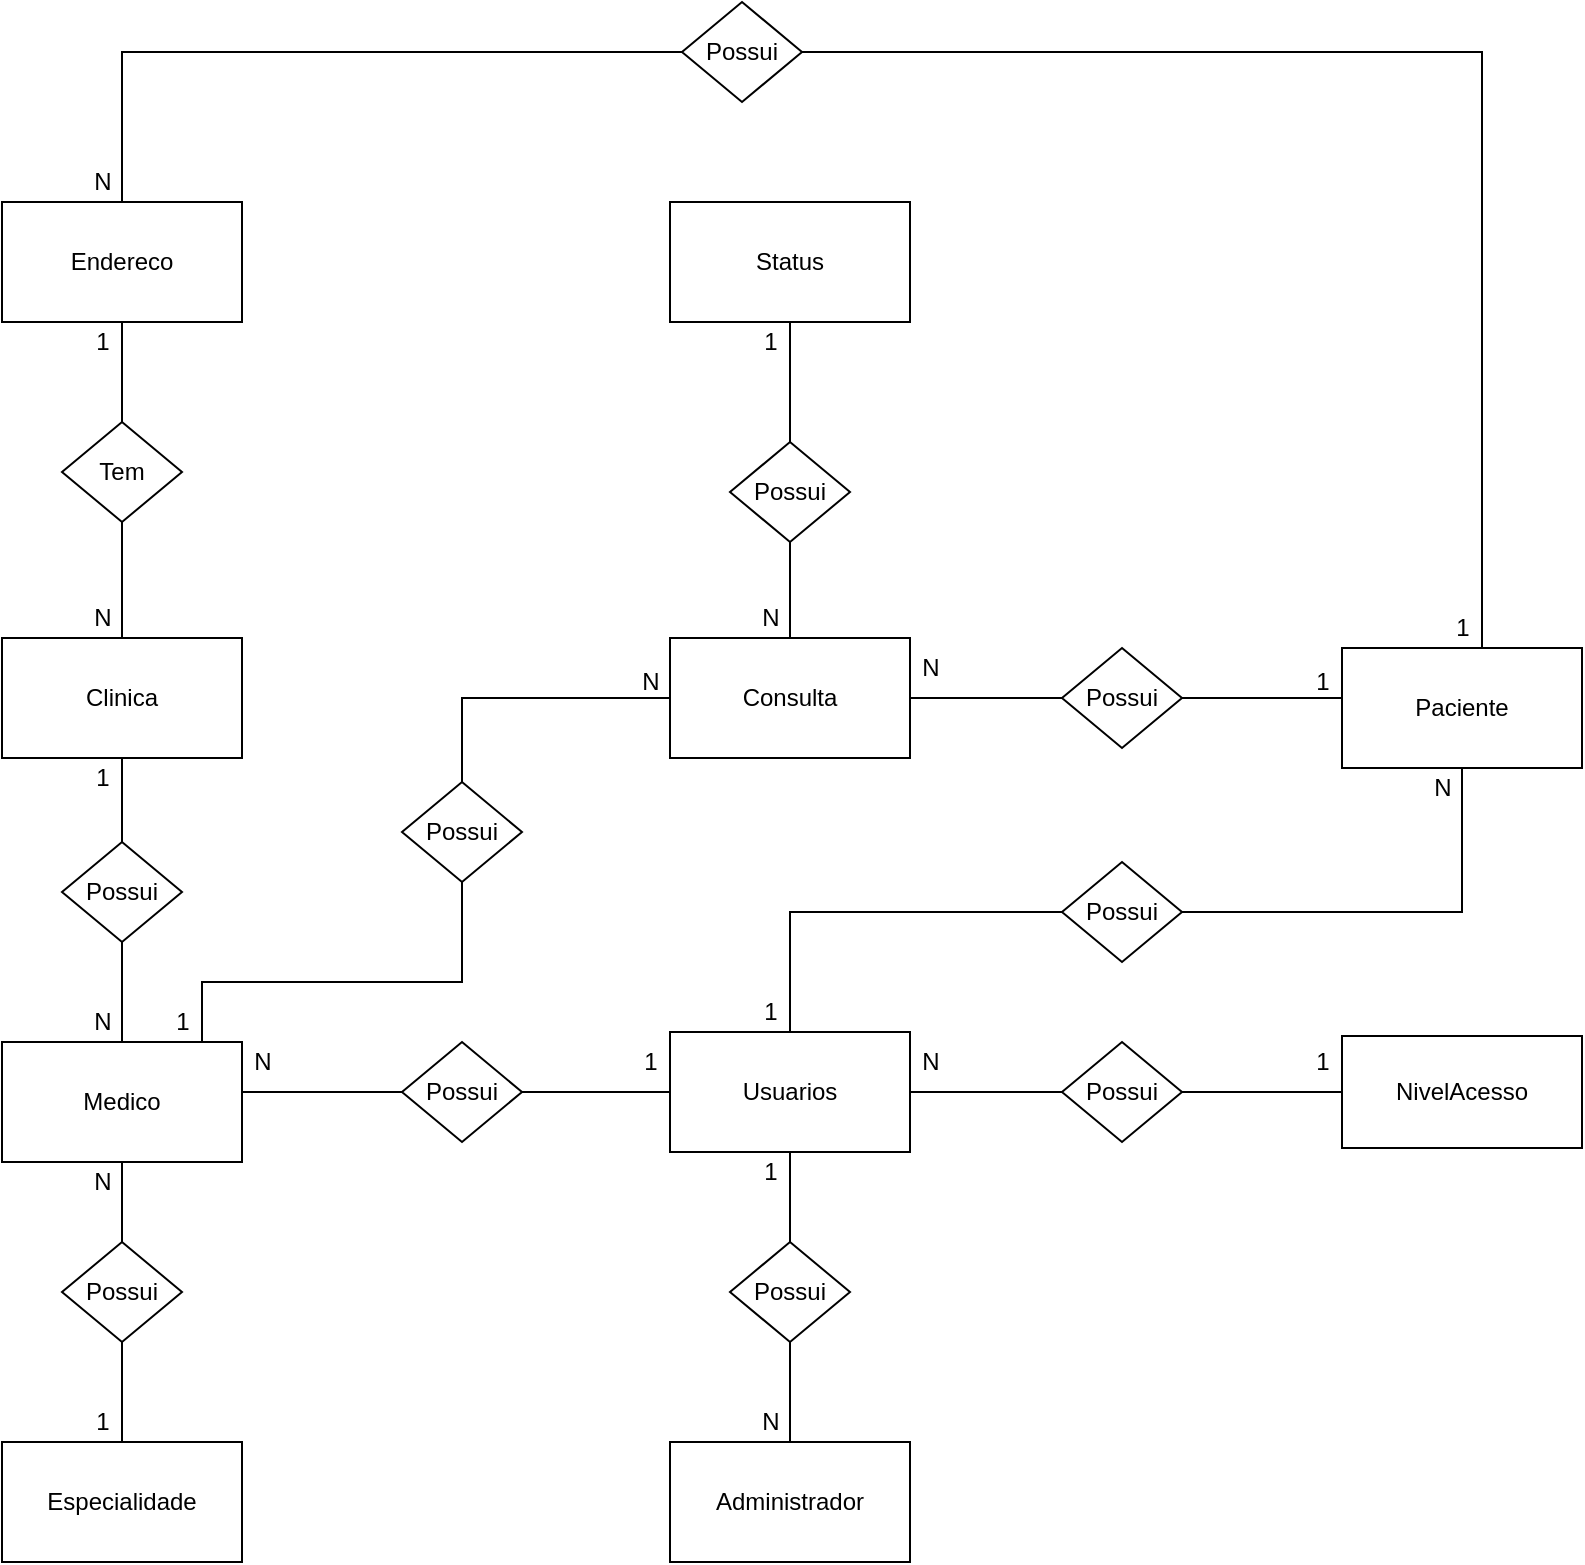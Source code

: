 <mxfile version="12.9.3" type="device" pages="2"><diagram id="X9iSWvRyDI6-iHOv1DXO" name="Conseitual"><mxGraphModel dx="1102" dy="1734" grid="1" gridSize="10" guides="1" tooltips="1" connect="1" arrows="1" fold="1" page="1" pageScale="1" pageWidth="827" pageHeight="1169" math="0" shadow="0"><root><mxCell id="aK9EVAQvuF_-6H_9FRXb-0"/><mxCell id="aK9EVAQvuF_-6H_9FRXb-1" parent="aK9EVAQvuF_-6H_9FRXb-0"/><mxCell id="cgShE6BgIy31pOAZZq5x-80" style="edgeStyle=orthogonalEdgeStyle;rounded=0;orthogonalLoop=1;jettySize=auto;html=1;endArrow=none;endFill=0;exitX=1;exitY=0.5;exitDx=0;exitDy=0;" parent="aK9EVAQvuF_-6H_9FRXb-1" source="cgShE6BgIy31pOAZZq5x-90" target="cgShE6BgIy31pOAZZq5x-8" edge="1"><mxGeometry relative="1" as="geometry"><Array as="points"><mxPoint x="760" y="-285"/></Array></mxGeometry></mxCell><mxCell id="cgShE6BgIy31pOAZZq5x-0" value="Endereco" style="rounded=0;whiteSpace=wrap;html=1;" parent="aK9EVAQvuF_-6H_9FRXb-1" vertex="1"><mxGeometry x="20" y="-210" width="120" height="60" as="geometry"/></mxCell><mxCell id="cgShE6BgIy31pOAZZq5x-2" value="Clinica&lt;br&gt;" style="rounded=0;whiteSpace=wrap;html=1;" parent="aK9EVAQvuF_-6H_9FRXb-1" vertex="1"><mxGeometry x="20" y="8" width="120" height="60" as="geometry"/></mxCell><mxCell id="cgShE6BgIy31pOAZZq5x-84" style="edgeStyle=orthogonalEdgeStyle;rounded=0;orthogonalLoop=1;jettySize=auto;html=1;entryX=0.5;entryY=1;entryDx=0;entryDy=0;endArrow=none;endFill=0;" parent="aK9EVAQvuF_-6H_9FRXb-1" source="cgShE6BgIy31pOAZZq5x-6" target="cgShE6BgIy31pOAZZq5x-82" edge="1"><mxGeometry relative="1" as="geometry"><Array as="points"><mxPoint x="120" y="180"/><mxPoint x="250" y="180"/></Array></mxGeometry></mxCell><mxCell id="cgShE6BgIy31pOAZZq5x-6" value="Medico" style="rounded=0;whiteSpace=wrap;html=1;" parent="aK9EVAQvuF_-6H_9FRXb-1" vertex="1"><mxGeometry x="20" y="210" width="120" height="60" as="geometry"/></mxCell><mxCell id="cgShE6BgIy31pOAZZq5x-8" value="Paciente" style="rounded=0;whiteSpace=wrap;html=1;" parent="aK9EVAQvuF_-6H_9FRXb-1" vertex="1"><mxGeometry x="690" y="13" width="120" height="60" as="geometry"/></mxCell><mxCell id="cgShE6BgIy31pOAZZq5x-9" value="Especialidade" style="rounded=0;whiteSpace=wrap;html=1;" parent="aK9EVAQvuF_-6H_9FRXb-1" vertex="1"><mxGeometry x="20" y="410" width="120" height="60" as="geometry"/></mxCell><mxCell id="cgShE6BgIy31pOAZZq5x-10" value="Consulta&lt;br&gt;" style="rounded=0;whiteSpace=wrap;html=1;" parent="aK9EVAQvuF_-6H_9FRXb-1" vertex="1"><mxGeometry x="354" y="8" width="120" height="60" as="geometry"/></mxCell><mxCell id="hOyHeJygoRUfeZdcWaOc-7" style="edgeStyle=orthogonalEdgeStyle;rounded=0;orthogonalLoop=1;jettySize=auto;html=1;entryX=0.5;entryY=1;entryDx=0;entryDy=0;endArrow=none;endFill=0;" edge="1" parent="aK9EVAQvuF_-6H_9FRXb-1" source="cgShE6BgIy31pOAZZq5x-11" target="hOyHeJygoRUfeZdcWaOc-3"><mxGeometry relative="1" as="geometry"/></mxCell><mxCell id="cgShE6BgIy31pOAZZq5x-11" value="Administrador&lt;br&gt;" style="rounded=0;whiteSpace=wrap;html=1;" parent="aK9EVAQvuF_-6H_9FRXb-1" vertex="1"><mxGeometry x="354" y="410" width="120" height="60" as="geometry"/></mxCell><mxCell id="cgShE6BgIy31pOAZZq5x-12" value="NivelAcesso" style="rounded=0;whiteSpace=wrap;html=1;" parent="aK9EVAQvuF_-6H_9FRXb-1" vertex="1"><mxGeometry x="690" y="207" width="120" height="56" as="geometry"/></mxCell><mxCell id="cgShE6BgIy31pOAZZq5x-13" value="Status" style="rounded=0;whiteSpace=wrap;html=1;" parent="aK9EVAQvuF_-6H_9FRXb-1" vertex="1"><mxGeometry x="354" y="-210" width="120" height="60" as="geometry"/></mxCell><mxCell id="cgShE6BgIy31pOAZZq5x-14" value="1" style="text;html=1;align=center;verticalAlign=middle;resizable=0;points=[];autosize=1;" parent="aK9EVAQvuF_-6H_9FRXb-1" vertex="1"><mxGeometry x="60" y="-150" width="20" height="20" as="geometry"/></mxCell><mxCell id="cgShE6BgIy31pOAZZq5x-15" value="N" style="text;html=1;align=center;verticalAlign=middle;resizable=0;points=[];autosize=1;" parent="aK9EVAQvuF_-6H_9FRXb-1" vertex="1"><mxGeometry x="60" y="-12" width="20" height="20" as="geometry"/></mxCell><mxCell id="cgShE6BgIy31pOAZZq5x-16" style="edgeStyle=orthogonalEdgeStyle;rounded=0;orthogonalLoop=1;jettySize=auto;html=1;endArrow=none;endFill=0;" parent="aK9EVAQvuF_-6H_9FRXb-1" source="cgShE6BgIy31pOAZZq5x-18" target="cgShE6BgIy31pOAZZq5x-0" edge="1"><mxGeometry relative="1" as="geometry"/></mxCell><mxCell id="cgShE6BgIy31pOAZZq5x-17" style="edgeStyle=orthogonalEdgeStyle;rounded=0;orthogonalLoop=1;jettySize=auto;html=1;endArrow=none;endFill=0;" parent="aK9EVAQvuF_-6H_9FRXb-1" source="cgShE6BgIy31pOAZZq5x-18" target="cgShE6BgIy31pOAZZq5x-2" edge="1"><mxGeometry relative="1" as="geometry"/></mxCell><mxCell id="cgShE6BgIy31pOAZZq5x-18" value="Tem" style="rhombus;whiteSpace=wrap;html=1;" parent="aK9EVAQvuF_-6H_9FRXb-1" vertex="1"><mxGeometry x="50" y="-100" width="60" height="50" as="geometry"/></mxCell><mxCell id="hOyHeJygoRUfeZdcWaOc-14" value="" style="edgeStyle=orthogonalEdgeStyle;rounded=0;orthogonalLoop=1;jettySize=auto;html=1;endArrow=none;endFill=0;" edge="1" parent="aK9EVAQvuF_-6H_9FRXb-1" source="cgShE6BgIy31pOAZZq5x-26" target="cgShE6BgIy31pOAZZq5x-13"><mxGeometry relative="1" as="geometry"/></mxCell><mxCell id="hOyHeJygoRUfeZdcWaOc-15" value="" style="edgeStyle=orthogonalEdgeStyle;rounded=0;orthogonalLoop=1;jettySize=auto;html=1;endArrow=none;endFill=0;" edge="1" parent="aK9EVAQvuF_-6H_9FRXb-1" source="cgShE6BgIy31pOAZZq5x-26" target="cgShE6BgIy31pOAZZq5x-10"><mxGeometry relative="1" as="geometry"/></mxCell><mxCell id="cgShE6BgIy31pOAZZq5x-26" value="Possui" style="rhombus;whiteSpace=wrap;html=1;" parent="aK9EVAQvuF_-6H_9FRXb-1" vertex="1"><mxGeometry x="384" y="-90" width="60" height="50" as="geometry"/></mxCell><mxCell id="cgShE6BgIy31pOAZZq5x-27" value="1" style="text;html=1;align=center;verticalAlign=middle;resizable=0;points=[];autosize=1;" parent="aK9EVAQvuF_-6H_9FRXb-1" vertex="1"><mxGeometry x="394" y="-150" width="20" height="20" as="geometry"/></mxCell><mxCell id="cgShE6BgIy31pOAZZq5x-75" style="edgeStyle=orthogonalEdgeStyle;rounded=0;orthogonalLoop=1;jettySize=auto;html=1;endArrow=none;endFill=0;" parent="aK9EVAQvuF_-6H_9FRXb-1" source="cgShE6BgIy31pOAZZq5x-41" target="cgShE6BgIy31pOAZZq5x-2" edge="1"><mxGeometry relative="1" as="geometry"/></mxCell><mxCell id="cgShE6BgIy31pOAZZq5x-76" style="edgeStyle=orthogonalEdgeStyle;rounded=0;orthogonalLoop=1;jettySize=auto;html=1;endArrow=none;endFill=0;" parent="aK9EVAQvuF_-6H_9FRXb-1" source="cgShE6BgIy31pOAZZq5x-41" target="cgShE6BgIy31pOAZZq5x-6" edge="1"><mxGeometry relative="1" as="geometry"/></mxCell><mxCell id="cgShE6BgIy31pOAZZq5x-41" value="Possui" style="rhombus;whiteSpace=wrap;html=1;" parent="aK9EVAQvuF_-6H_9FRXb-1" vertex="1"><mxGeometry x="50" y="110" width="60" height="50" as="geometry"/></mxCell><mxCell id="cgShE6BgIy31pOAZZq5x-77" style="edgeStyle=orthogonalEdgeStyle;rounded=0;orthogonalLoop=1;jettySize=auto;html=1;endArrow=none;endFill=0;" parent="aK9EVAQvuF_-6H_9FRXb-1" source="cgShE6BgIy31pOAZZq5x-44" target="cgShE6BgIy31pOAZZq5x-6" edge="1"><mxGeometry relative="1" as="geometry"/></mxCell><mxCell id="cgShE6BgIy31pOAZZq5x-78" value="" style="edgeStyle=orthogonalEdgeStyle;rounded=0;orthogonalLoop=1;jettySize=auto;html=1;endArrow=none;endFill=0;" parent="aK9EVAQvuF_-6H_9FRXb-1" source="cgShE6BgIy31pOAZZq5x-44" target="cgShE6BgIy31pOAZZq5x-9" edge="1"><mxGeometry relative="1" as="geometry"/></mxCell><mxCell id="cgShE6BgIy31pOAZZq5x-44" value="Possui" style="rhombus;whiteSpace=wrap;html=1;" parent="aK9EVAQvuF_-6H_9FRXb-1" vertex="1"><mxGeometry x="50" y="310" width="60" height="50" as="geometry"/></mxCell><mxCell id="cgShE6BgIy31pOAZZq5x-74" style="edgeStyle=orthogonalEdgeStyle;rounded=0;orthogonalLoop=1;jettySize=auto;html=1;entryX=1;entryY=0.25;entryDx=0;entryDy=0;endArrow=none;endFill=0;" parent="aK9EVAQvuF_-6H_9FRXb-1" source="cgShE6BgIy31pOAZZq5x-46" target="cgShE6BgIy31pOAZZq5x-6" edge="1"><mxGeometry relative="1" as="geometry"><Array as="points"><mxPoint x="140" y="235"/></Array></mxGeometry></mxCell><mxCell id="hOyHeJygoRUfeZdcWaOc-2" style="edgeStyle=orthogonalEdgeStyle;rounded=0;orthogonalLoop=1;jettySize=auto;html=1;endArrow=none;endFill=0;" edge="1" parent="aK9EVAQvuF_-6H_9FRXb-1" source="cgShE6BgIy31pOAZZq5x-46" target="hOyHeJygoRUfeZdcWaOc-0"><mxGeometry relative="1" as="geometry"/></mxCell><mxCell id="cgShE6BgIy31pOAZZq5x-46" value="Possui" style="rhombus;whiteSpace=wrap;html=1;" parent="aK9EVAQvuF_-6H_9FRXb-1" vertex="1"><mxGeometry x="220" y="210" width="60" height="50" as="geometry"/></mxCell><mxCell id="cgShE6BgIy31pOAZZq5x-85" style="edgeStyle=orthogonalEdgeStyle;rounded=0;orthogonalLoop=1;jettySize=auto;html=1;entryX=0;entryY=0.75;entryDx=0;entryDy=0;endArrow=none;endFill=0;" parent="aK9EVAQvuF_-6H_9FRXb-1" source="cgShE6BgIy31pOAZZq5x-82" target="cgShE6BgIy31pOAZZq5x-10" edge="1"><mxGeometry relative="1" as="geometry"><Array as="points"><mxPoint x="250" y="38"/><mxPoint x="354" y="38"/></Array></mxGeometry></mxCell><mxCell id="cgShE6BgIy31pOAZZq5x-82" value="Possui" style="rhombus;whiteSpace=wrap;html=1;" parent="aK9EVAQvuF_-6H_9FRXb-1" vertex="1"><mxGeometry x="220" y="80" width="60" height="50" as="geometry"/></mxCell><mxCell id="cgShE6BgIy31pOAZZq5x-90" value="Possui" style="rhombus;whiteSpace=wrap;html=1;" parent="aK9EVAQvuF_-6H_9FRXb-1" vertex="1"><mxGeometry x="360" y="-310" width="60" height="50" as="geometry"/></mxCell><mxCell id="cgShE6BgIy31pOAZZq5x-91" style="edgeStyle=orthogonalEdgeStyle;rounded=0;orthogonalLoop=1;jettySize=auto;html=1;endArrow=none;endFill=0;entryX=0;entryY=0.5;entryDx=0;entryDy=0;" parent="aK9EVAQvuF_-6H_9FRXb-1" source="cgShE6BgIy31pOAZZq5x-0" target="cgShE6BgIy31pOAZZq5x-90" edge="1"><mxGeometry relative="1" as="geometry"><mxPoint x="80" y="-210" as="sourcePoint"/><mxPoint x="720" y="8" as="targetPoint"/><Array as="points"><mxPoint x="80" y="-285"/></Array></mxGeometry></mxCell><mxCell id="cgShE6BgIy31pOAZZq5x-93" value="1" style="text;html=1;align=center;verticalAlign=middle;resizable=0;points=[];autosize=1;" parent="aK9EVAQvuF_-6H_9FRXb-1" vertex="1"><mxGeometry x="60" y="68" width="20" height="20" as="geometry"/></mxCell><mxCell id="cgShE6BgIy31pOAZZq5x-100" value="N" style="text;html=1;align=center;verticalAlign=middle;resizable=0;points=[];autosize=1;" parent="aK9EVAQvuF_-6H_9FRXb-1" vertex="1"><mxGeometry x="60" y="190" width="20" height="20" as="geometry"/></mxCell><mxCell id="cgShE6BgIy31pOAZZq5x-101" value="1" style="text;html=1;align=center;verticalAlign=middle;resizable=0;points=[];autosize=1;" parent="aK9EVAQvuF_-6H_9FRXb-1" vertex="1"><mxGeometry x="60" y="390" width="20" height="20" as="geometry"/></mxCell><mxCell id="cgShE6BgIy31pOAZZq5x-102" value="N" style="text;html=1;align=center;verticalAlign=middle;resizable=0;points=[];autosize=1;" parent="aK9EVAQvuF_-6H_9FRXb-1" vertex="1"><mxGeometry x="60" y="270" width="20" height="20" as="geometry"/></mxCell><mxCell id="sUwCoJLUT_nr9QnvcVap-1" value="N" style="text;html=1;align=center;verticalAlign=middle;resizable=0;points=[];autosize=1;" parent="aK9EVAQvuF_-6H_9FRXb-1" vertex="1"><mxGeometry x="140" y="210" width="20" height="20" as="geometry"/></mxCell><mxCell id="sUwCoJLUT_nr9QnvcVap-2" value="1" style="text;html=1;align=center;verticalAlign=middle;resizable=0;points=[];autosize=1;" parent="aK9EVAQvuF_-6H_9FRXb-1" vertex="1"><mxGeometry x="100" y="190" width="20" height="20" as="geometry"/></mxCell><mxCell id="sUwCoJLUT_nr9QnvcVap-3" value="N" style="text;html=1;align=center;verticalAlign=middle;resizable=0;points=[];autosize=1;" parent="aK9EVAQvuF_-6H_9FRXb-1" vertex="1"><mxGeometry x="334" y="20" width="20" height="20" as="geometry"/></mxCell><mxCell id="sUwCoJLUT_nr9QnvcVap-4" value="N" style="text;html=1;align=center;verticalAlign=middle;resizable=0;points=[];autosize=1;" parent="aK9EVAQvuF_-6H_9FRXb-1" vertex="1"><mxGeometry x="394" y="-12" width="20" height="20" as="geometry"/></mxCell><mxCell id="sUwCoJLUT_nr9QnvcVap-5" value="1" style="text;html=1;align=center;verticalAlign=middle;resizable=0;points=[];autosize=1;" parent="aK9EVAQvuF_-6H_9FRXb-1" vertex="1"><mxGeometry x="740" y="-7" width="20" height="20" as="geometry"/></mxCell><mxCell id="sUwCoJLUT_nr9QnvcVap-6" value="N" style="text;html=1;align=center;verticalAlign=middle;resizable=0;points=[];autosize=1;" parent="aK9EVAQvuF_-6H_9FRXb-1" vertex="1"><mxGeometry x="60" y="-230" width="20" height="20" as="geometry"/></mxCell><mxCell id="sUwCoJLUT_nr9QnvcVap-8" style="edgeStyle=orthogonalEdgeStyle;rounded=0;orthogonalLoop=1;jettySize=auto;html=1;endArrow=none;endFill=0;" parent="aK9EVAQvuF_-6H_9FRXb-1" source="sUwCoJLUT_nr9QnvcVap-7" target="cgShE6BgIy31pOAZZq5x-8" edge="1"><mxGeometry relative="1" as="geometry"><Array as="points"><mxPoint x="670" y="38"/><mxPoint x="670" y="38"/></Array></mxGeometry></mxCell><mxCell id="sUwCoJLUT_nr9QnvcVap-9" style="edgeStyle=orthogonalEdgeStyle;rounded=0;orthogonalLoop=1;jettySize=auto;html=1;endArrow=none;endFill=0;" parent="aK9EVAQvuF_-6H_9FRXb-1" source="sUwCoJLUT_nr9QnvcVap-7" target="cgShE6BgIy31pOAZZq5x-10" edge="1"><mxGeometry relative="1" as="geometry"/></mxCell><mxCell id="sUwCoJLUT_nr9QnvcVap-7" value="Possui" style="rhombus;whiteSpace=wrap;html=1;" parent="aK9EVAQvuF_-6H_9FRXb-1" vertex="1"><mxGeometry x="550" y="13" width="60" height="50" as="geometry"/></mxCell><mxCell id="sUwCoJLUT_nr9QnvcVap-10" value="N" style="text;html=1;align=center;verticalAlign=middle;resizable=0;points=[];autosize=1;" parent="aK9EVAQvuF_-6H_9FRXb-1" vertex="1"><mxGeometry x="474" y="13" width="20" height="20" as="geometry"/></mxCell><mxCell id="sUwCoJLUT_nr9QnvcVap-16" style="edgeStyle=orthogonalEdgeStyle;rounded=0;orthogonalLoop=1;jettySize=auto;html=1;endArrow=none;endFill=0;" parent="aK9EVAQvuF_-6H_9FRXb-1" source="sUwCoJLUT_nr9QnvcVap-13" target="cgShE6BgIy31pOAZZq5x-8" edge="1"><mxGeometry relative="1" as="geometry"><mxPoint x="720" y="70" as="targetPoint"/><Array as="points"><mxPoint x="750" y="145"/></Array></mxGeometry></mxCell><mxCell id="hOyHeJygoRUfeZdcWaOc-16" style="edgeStyle=orthogonalEdgeStyle;rounded=0;orthogonalLoop=1;jettySize=auto;html=1;endArrow=none;endFill=0;" edge="1" parent="aK9EVAQvuF_-6H_9FRXb-1" source="sUwCoJLUT_nr9QnvcVap-13" target="hOyHeJygoRUfeZdcWaOc-0"><mxGeometry relative="1" as="geometry"/></mxCell><mxCell id="sUwCoJLUT_nr9QnvcVap-13" value="Possui" style="rhombus;whiteSpace=wrap;html=1;" parent="aK9EVAQvuF_-6H_9FRXb-1" vertex="1"><mxGeometry x="550" y="120" width="60" height="50" as="geometry"/></mxCell><mxCell id="sUwCoJLUT_nr9QnvcVap-17" value="N" style="text;html=1;align=center;verticalAlign=middle;resizable=0;points=[];autosize=1;" parent="aK9EVAQvuF_-6H_9FRXb-1" vertex="1"><mxGeometry x="730" y="73" width="20" height="20" as="geometry"/></mxCell><mxCell id="hOyHeJygoRUfeZdcWaOc-5" style="edgeStyle=orthogonalEdgeStyle;rounded=0;orthogonalLoop=1;jettySize=auto;html=1;endArrow=none;endFill=0;" edge="1" parent="aK9EVAQvuF_-6H_9FRXb-1" source="hOyHeJygoRUfeZdcWaOc-0" target="hOyHeJygoRUfeZdcWaOc-4"><mxGeometry relative="1" as="geometry"/></mxCell><mxCell id="hOyHeJygoRUfeZdcWaOc-0" value="Usuarios" style="rounded=0;whiteSpace=wrap;html=1;" vertex="1" parent="aK9EVAQvuF_-6H_9FRXb-1"><mxGeometry x="354" y="205" width="120" height="60" as="geometry"/></mxCell><mxCell id="hOyHeJygoRUfeZdcWaOc-8" style="edgeStyle=orthogonalEdgeStyle;rounded=0;orthogonalLoop=1;jettySize=auto;html=1;entryX=0.5;entryY=1;entryDx=0;entryDy=0;endArrow=none;endFill=0;" edge="1" parent="aK9EVAQvuF_-6H_9FRXb-1" source="hOyHeJygoRUfeZdcWaOc-3" target="hOyHeJygoRUfeZdcWaOc-0"><mxGeometry relative="1" as="geometry"/></mxCell><mxCell id="hOyHeJygoRUfeZdcWaOc-3" value="Possui" style="rhombus;whiteSpace=wrap;html=1;" vertex="1" parent="aK9EVAQvuF_-6H_9FRXb-1"><mxGeometry x="384" y="310" width="60" height="50" as="geometry"/></mxCell><mxCell id="hOyHeJygoRUfeZdcWaOc-6" style="edgeStyle=orthogonalEdgeStyle;rounded=0;orthogonalLoop=1;jettySize=auto;html=1;endArrow=none;endFill=0;" edge="1" parent="aK9EVAQvuF_-6H_9FRXb-1" source="hOyHeJygoRUfeZdcWaOc-4" target="cgShE6BgIy31pOAZZq5x-12"><mxGeometry relative="1" as="geometry"/></mxCell><mxCell id="hOyHeJygoRUfeZdcWaOc-4" value="Possui" style="rhombus;whiteSpace=wrap;html=1;" vertex="1" parent="aK9EVAQvuF_-6H_9FRXb-1"><mxGeometry x="550" y="210" width="60" height="50" as="geometry"/></mxCell><mxCell id="hOyHeJygoRUfeZdcWaOc-17" value="1" style="text;html=1;align=center;verticalAlign=middle;resizable=0;points=[];autosize=1;" vertex="1" parent="aK9EVAQvuF_-6H_9FRXb-1"><mxGeometry x="670" y="20" width="20" height="20" as="geometry"/></mxCell><mxCell id="hOyHeJygoRUfeZdcWaOc-18" value="1" style="text;html=1;align=center;verticalAlign=middle;resizable=0;points=[];autosize=1;" vertex="1" parent="aK9EVAQvuF_-6H_9FRXb-1"><mxGeometry x="394" y="185" width="20" height="20" as="geometry"/></mxCell><mxCell id="hOyHeJygoRUfeZdcWaOc-19" value="N" style="text;html=1;align=center;verticalAlign=middle;resizable=0;points=[];autosize=1;" vertex="1" parent="aK9EVAQvuF_-6H_9FRXb-1"><mxGeometry x="474" y="210" width="20" height="20" as="geometry"/></mxCell><mxCell id="hOyHeJygoRUfeZdcWaOc-20" value="1" style="text;html=1;align=center;verticalAlign=middle;resizable=0;points=[];autosize=1;" vertex="1" parent="aK9EVAQvuF_-6H_9FRXb-1"><mxGeometry x="334" y="210" width="20" height="20" as="geometry"/></mxCell><mxCell id="hOyHeJygoRUfeZdcWaOc-22" value="1" style="text;html=1;align=center;verticalAlign=middle;resizable=0;points=[];autosize=1;" vertex="1" parent="aK9EVAQvuF_-6H_9FRXb-1"><mxGeometry x="394" y="265" width="20" height="20" as="geometry"/></mxCell><mxCell id="hOyHeJygoRUfeZdcWaOc-23" value="1" style="text;html=1;align=center;verticalAlign=middle;resizable=0;points=[];autosize=1;" vertex="1" parent="aK9EVAQvuF_-6H_9FRXb-1"><mxGeometry x="670" y="210" width="20" height="20" as="geometry"/></mxCell><mxCell id="hOyHeJygoRUfeZdcWaOc-24" value="N" style="text;html=1;align=center;verticalAlign=middle;resizable=0;points=[];autosize=1;" vertex="1" parent="aK9EVAQvuF_-6H_9FRXb-1"><mxGeometry x="394" y="390" width="20" height="20" as="geometry"/></mxCell></root></mxGraphModel></diagram><diagram id="YeS5jFPWSNoXfSt_wOC5" name="Logico"><mxGraphModel dx="1102" dy="565" grid="1" gridSize="10" guides="1" tooltips="1" connect="1" arrows="1" fold="1" page="1" pageScale="1" pageWidth="827" pageHeight="1169" math="0" shadow="0"><root><mxCell id="C_eqPo5_AJiJPbINJOxt-0"/><mxCell id="C_eqPo5_AJiJPbINJOxt-1" parent="C_eqPo5_AJiJPbINJOxt-0"/><mxCell id="C_eqPo5_AJiJPbINJOxt-2" value="Enderecos" style="swimlane;fontStyle=0;childLayout=stackLayout;horizontal=1;startSize=26;fillColor=#e0e0e0;horizontalStack=0;resizeParent=1;resizeParentMax=0;resizeLast=0;collapsible=1;marginBottom=0;swimlaneFillColor=#ffffff;align=center;fontSize=14;" parent="C_eqPo5_AJiJPbINJOxt-1" vertex="1"><mxGeometry x="30" y="20" width="160" height="222" as="geometry"/></mxCell><mxCell id="C_eqPo5_AJiJPbINJOxt-3" value="IdEndereco : INT" style="shape=partialRectangle;top=0;left=0;right=0;bottom=1;align=left;verticalAlign=middle;fillColor=none;spacingLeft=34;spacingRight=4;overflow=hidden;rotatable=0;points=[[0,0.5],[1,0.5]];portConstraint=eastwest;dropTarget=0;fontStyle=5;fontSize=12;" parent="C_eqPo5_AJiJPbINJOxt-2" vertex="1"><mxGeometry y="26" width="160" height="30" as="geometry"/></mxCell><mxCell id="C_eqPo5_AJiJPbINJOxt-4" value="PK" style="shape=partialRectangle;top=0;left=0;bottom=0;fillColor=none;align=left;verticalAlign=middle;spacingLeft=4;spacingRight=4;overflow=hidden;rotatable=0;points=[];portConstraint=eastwest;part=1;fontSize=12;" parent="C_eqPo5_AJiJPbINJOxt-3" vertex="1" connectable="0"><mxGeometry width="30" height="30" as="geometry"/></mxCell><mxCell id="C_eqPo5_AJiJPbINJOxt-5" value="Estado : Varchar" style="shape=partialRectangle;top=0;left=0;right=0;bottom=0;align=left;verticalAlign=middle;fillColor=none;spacingLeft=34;spacingRight=4;overflow=hidden;rotatable=0;points=[[0,0.5],[1,0.5]];portConstraint=eastwest;dropTarget=0;fontSize=12;fontFamily=Helvetica;" parent="C_eqPo5_AJiJPbINJOxt-2" vertex="1"><mxGeometry y="56" width="160" height="26" as="geometry"/></mxCell><mxCell id="C_eqPo5_AJiJPbINJOxt-6" value="" style="shape=partialRectangle;top=0;left=0;bottom=0;fillColor=none;align=left;verticalAlign=top;spacingLeft=4;spacingRight=4;overflow=hidden;rotatable=0;points=[];portConstraint=eastwest;part=1;fontSize=12;" parent="C_eqPo5_AJiJPbINJOxt-5" vertex="1" connectable="0"><mxGeometry width="30" height="26" as="geometry"/></mxCell><mxCell id="C_eqPo5_AJiJPbINJOxt-7" value="Cidade : Varchar" style="shape=partialRectangle;top=0;left=0;right=0;bottom=0;align=left;verticalAlign=top;fillColor=none;spacingLeft=34;spacingRight=4;overflow=hidden;rotatable=0;points=[[0,0.5],[1,0.5]];portConstraint=eastwest;dropTarget=0;fontSize=12;" parent="C_eqPo5_AJiJPbINJOxt-2" vertex="1"><mxGeometry y="82" width="160" height="26" as="geometry"/></mxCell><mxCell id="C_eqPo5_AJiJPbINJOxt-8" value="" style="shape=partialRectangle;top=0;left=0;bottom=0;fillColor=none;align=left;verticalAlign=top;spacingLeft=4;spacingRight=4;overflow=hidden;rotatable=0;points=[];portConstraint=eastwest;part=1;fontSize=12;" parent="C_eqPo5_AJiJPbINJOxt-7" vertex="1" connectable="0"><mxGeometry width="30" height="26" as="geometry"/></mxCell><mxCell id="de7p1ZOfVKsnFiZ4-swV-0" value="Bairro : Varchar" style="shape=partialRectangle;top=0;left=0;right=0;bottom=0;align=left;verticalAlign=top;fillColor=none;spacingLeft=34;spacingRight=4;overflow=hidden;rotatable=0;points=[[0,0.5],[1,0.5]];portConstraint=eastwest;dropTarget=0;fontSize=12;" parent="C_eqPo5_AJiJPbINJOxt-2" vertex="1"><mxGeometry y="108" width="160" height="26" as="geometry"/></mxCell><mxCell id="de7p1ZOfVKsnFiZ4-swV-1" value="" style="shape=partialRectangle;top=0;left=0;bottom=0;fillColor=none;align=left;verticalAlign=top;spacingLeft=4;spacingRight=4;overflow=hidden;rotatable=0;points=[];portConstraint=eastwest;part=1;fontSize=12;" parent="de7p1ZOfVKsnFiZ4-swV-0" vertex="1" connectable="0"><mxGeometry width="30" height="26" as="geometry"/></mxCell><mxCell id="C_eqPo5_AJiJPbINJOxt-9" value="Rua : Varchar" style="shape=partialRectangle;top=0;left=0;right=0;bottom=0;align=left;verticalAlign=top;fillColor=none;spacingLeft=34;spacingRight=4;overflow=hidden;rotatable=0;points=[[0,0.5],[1,0.5]];portConstraint=eastwest;dropTarget=0;fontSize=12;" parent="C_eqPo5_AJiJPbINJOxt-2" vertex="1"><mxGeometry y="134" width="160" height="26" as="geometry"/></mxCell><mxCell id="C_eqPo5_AJiJPbINJOxt-10" value="" style="shape=partialRectangle;top=0;left=0;bottom=0;fillColor=none;align=left;verticalAlign=top;spacingLeft=4;spacingRight=4;overflow=hidden;rotatable=0;points=[];portConstraint=eastwest;part=1;fontSize=12;" parent="C_eqPo5_AJiJPbINJOxt-9" vertex="1" connectable="0"><mxGeometry width="30" height="26" as="geometry"/></mxCell><mxCell id="-0e03gSHi_IeQ059vS60-2" value="Numero : Varchar" style="shape=partialRectangle;top=0;left=0;right=0;bottom=0;align=left;verticalAlign=top;fillColor=none;spacingLeft=34;spacingRight=4;overflow=hidden;rotatable=0;points=[[0,0.5],[1,0.5]];portConstraint=eastwest;dropTarget=0;fontSize=12;" parent="C_eqPo5_AJiJPbINJOxt-2" vertex="1"><mxGeometry y="160" width="160" height="26" as="geometry"/></mxCell><mxCell id="-0e03gSHi_IeQ059vS60-3" value="" style="shape=partialRectangle;top=0;left=0;bottom=0;fillColor=none;align=left;verticalAlign=top;spacingLeft=4;spacingRight=4;overflow=hidden;rotatable=0;points=[];portConstraint=eastwest;part=1;fontSize=12;" parent="-0e03gSHi_IeQ059vS60-2" vertex="1" connectable="0"><mxGeometry width="30" height="26" as="geometry"/></mxCell><mxCell id="de7p1ZOfVKsnFiZ4-swV-2" value="CEP : Char" style="shape=partialRectangle;top=0;left=0;right=0;bottom=0;align=left;verticalAlign=top;fillColor=none;spacingLeft=34;spacingRight=4;overflow=hidden;rotatable=0;points=[[0,0.5],[1,0.5]];portConstraint=eastwest;dropTarget=0;fontSize=12;" parent="C_eqPo5_AJiJPbINJOxt-2" vertex="1"><mxGeometry y="186" width="160" height="26" as="geometry"/></mxCell><mxCell id="de7p1ZOfVKsnFiZ4-swV-3" value="" style="shape=partialRectangle;top=0;left=0;bottom=0;fillColor=none;align=left;verticalAlign=top;spacingLeft=4;spacingRight=4;overflow=hidden;rotatable=0;points=[];portConstraint=eastwest;part=1;fontSize=12;" parent="de7p1ZOfVKsnFiZ4-swV-2" vertex="1" connectable="0"><mxGeometry width="30" height="26" as="geometry"/></mxCell><mxCell id="C_eqPo5_AJiJPbINJOxt-11" value="" style="shape=partialRectangle;top=0;left=0;right=0;bottom=0;align=left;verticalAlign=top;fillColor=none;spacingLeft=34;spacingRight=4;overflow=hidden;rotatable=0;points=[[0,0.5],[1,0.5]];portConstraint=eastwest;dropTarget=0;fontSize=12;" parent="C_eqPo5_AJiJPbINJOxt-2" vertex="1"><mxGeometry y="212" width="160" height="10" as="geometry"/></mxCell><mxCell id="C_eqPo5_AJiJPbINJOxt-12" value="" style="shape=partialRectangle;top=0;left=0;bottom=0;fillColor=none;align=left;verticalAlign=top;spacingLeft=4;spacingRight=4;overflow=hidden;rotatable=0;points=[];portConstraint=eastwest;part=1;fontSize=12;" parent="C_eqPo5_AJiJPbINJOxt-11" vertex="1" connectable="0"><mxGeometry width="30" height="10" as="geometry"/></mxCell><mxCell id="de7p1ZOfVKsnFiZ4-swV-38" style="edgeStyle=orthogonalEdgeStyle;rounded=0;orthogonalLoop=1;jettySize=auto;html=1;entryX=0;entryY=0.5;entryDx=0;entryDy=0;startArrow=none;startFill=0;endArrow=ERmany;endFill=0;" parent="C_eqPo5_AJiJPbINJOxt-1" source="C_eqPo5_AJiJPbINJOxt-13" target="nx5Lvv1Sr-1OxSziB2dN-41" edge="1"><mxGeometry relative="1" as="geometry"><Array as="points"><mxPoint x="10" y="996"/><mxPoint x="10" y="721"/></Array></mxGeometry></mxCell><mxCell id="nx5Lvv1Sr-1OxSziB2dN-83" value="Pacientes" style="swimlane;fontStyle=0;childLayout=stackLayout;horizontal=1;startSize=26;fillColor=#e0e0e0;horizontalStack=0;resizeParent=1;resizeParentMax=0;resizeLast=0;collapsible=1;marginBottom=0;swimlaneFillColor=#ffffff;align=center;fontSize=14;strokeColor=#000000;" parent="C_eqPo5_AJiJPbINJOxt-1" vertex="1"><mxGeometry x="600" y="350" width="160" height="282" as="geometry"/></mxCell><mxCell id="nx5Lvv1Sr-1OxSziB2dN-84" value="IdPaciente : INT" style="shape=partialRectangle;top=0;left=0;right=0;bottom=1;align=left;verticalAlign=middle;fillColor=none;spacingLeft=34;spacingRight=4;overflow=hidden;rotatable=0;points=[[0,0.5],[1,0.5]];portConstraint=eastwest;dropTarget=0;fontStyle=5;fontSize=12;strokeColor=none;" parent="nx5Lvv1Sr-1OxSziB2dN-83" vertex="1"><mxGeometry y="26" width="160" height="30" as="geometry"/></mxCell><mxCell id="nx5Lvv1Sr-1OxSziB2dN-85" value="PK" style="shape=partialRectangle;top=0;left=0;bottom=0;fillColor=none;align=left;verticalAlign=middle;spacingLeft=4;spacingRight=4;overflow=hidden;rotatable=0;points=[];portConstraint=eastwest;part=1;fontSize=12;" parent="nx5Lvv1Sr-1OxSziB2dN-84" vertex="1" connectable="0"><mxGeometry width="30" height="30" as="geometry"/></mxCell><mxCell id="de7p1ZOfVKsnFiZ4-swV-31" value="IdEnderecos : INT" style="shape=partialRectangle;top=0;left=0;right=0;bottom=1;align=left;verticalAlign=middle;fillColor=none;spacingLeft=34;spacingRight=4;overflow=hidden;rotatable=0;points=[[0,0.5],[1,0.5]];portConstraint=eastwest;dropTarget=0;fontStyle=5;fontSize=12;strokeColor=none;" parent="nx5Lvv1Sr-1OxSziB2dN-83" vertex="1"><mxGeometry y="56" width="160" height="30" as="geometry"/></mxCell><mxCell id="de7p1ZOfVKsnFiZ4-swV-32" value="FK" style="shape=partialRectangle;top=0;left=0;bottom=0;fillColor=none;align=left;verticalAlign=middle;spacingLeft=4;spacingRight=4;overflow=hidden;rotatable=0;points=[];portConstraint=eastwest;part=1;fontSize=12;" parent="de7p1ZOfVKsnFiZ4-swV-31" vertex="1" connectable="0"><mxGeometry width="30" height="30" as="geometry"/></mxCell><mxCell id="nx5Lvv1Sr-1OxSziB2dN-105" value="IdUsuario : INT" style="shape=partialRectangle;top=0;left=0;right=0;bottom=1;align=left;verticalAlign=middle;fillColor=none;spacingLeft=34;spacingRight=4;overflow=hidden;rotatable=0;points=[[0,0.5],[1,0.5]];portConstraint=eastwest;dropTarget=0;fontStyle=5;fontSize=12;strokeColor=#000000;" parent="nx5Lvv1Sr-1OxSziB2dN-83" vertex="1"><mxGeometry y="86" width="160" height="30" as="geometry"/></mxCell><mxCell id="nx5Lvv1Sr-1OxSziB2dN-106" value="FK" style="shape=partialRectangle;top=0;left=0;bottom=0;fillColor=none;align=left;verticalAlign=middle;spacingLeft=4;spacingRight=4;overflow=hidden;rotatable=0;points=[];portConstraint=eastwest;part=1;fontSize=12;" parent="nx5Lvv1Sr-1OxSziB2dN-105" vertex="1" connectable="0"><mxGeometry width="30" height="30" as="geometry"/></mxCell><mxCell id="nx5Lvv1Sr-1OxSziB2dN-86" value="Nome : Varchar" style="shape=partialRectangle;top=0;left=0;right=0;bottom=0;align=left;verticalAlign=top;fillColor=none;spacingLeft=34;spacingRight=4;overflow=hidden;rotatable=0;points=[[0,0.5],[1,0.5]];portConstraint=eastwest;dropTarget=0;fontSize=12;" parent="nx5Lvv1Sr-1OxSziB2dN-83" vertex="1"><mxGeometry y="116" width="160" height="26" as="geometry"/></mxCell><mxCell id="nx5Lvv1Sr-1OxSziB2dN-87" value="" style="shape=partialRectangle;top=0;left=0;bottom=0;fillColor=none;align=left;verticalAlign=top;spacingLeft=4;spacingRight=4;overflow=hidden;rotatable=0;points=[];portConstraint=eastwest;part=1;fontSize=12;" parent="nx5Lvv1Sr-1OxSziB2dN-86" vertex="1" connectable="0"><mxGeometry width="30" height="26" as="geometry"/></mxCell><mxCell id="nx5Lvv1Sr-1OxSziB2dN-117" value="DataNacimento : Date" style="shape=partialRectangle;top=0;left=0;right=0;bottom=0;align=left;verticalAlign=top;fillColor=none;spacingLeft=34;spacingRight=4;overflow=hidden;rotatable=0;points=[[0,0.5],[1,0.5]];portConstraint=eastwest;dropTarget=0;fontSize=12;" parent="nx5Lvv1Sr-1OxSziB2dN-83" vertex="1"><mxGeometry y="142" width="160" height="26" as="geometry"/></mxCell><mxCell id="nx5Lvv1Sr-1OxSziB2dN-118" value="" style="shape=partialRectangle;top=0;left=0;bottom=0;fillColor=none;align=left;verticalAlign=top;spacingLeft=4;spacingRight=4;overflow=hidden;rotatable=0;points=[];portConstraint=eastwest;part=1;fontSize=12;" parent="nx5Lvv1Sr-1OxSziB2dN-117" vertex="1" connectable="0"><mxGeometry width="30" height="26" as="geometry"/></mxCell><mxCell id="nx5Lvv1Sr-1OxSziB2dN-119" value="Telefone : Varchar" style="shape=partialRectangle;top=0;left=0;right=0;bottom=0;align=left;verticalAlign=top;fillColor=none;spacingLeft=34;spacingRight=4;overflow=hidden;rotatable=0;points=[[0,0.5],[1,0.5]];portConstraint=eastwest;dropTarget=0;fontSize=12;" parent="nx5Lvv1Sr-1OxSziB2dN-83" vertex="1"><mxGeometry y="168" width="160" height="26" as="geometry"/></mxCell><mxCell id="nx5Lvv1Sr-1OxSziB2dN-120" value="" style="shape=partialRectangle;top=0;left=0;bottom=0;fillColor=none;align=left;verticalAlign=top;spacingLeft=4;spacingRight=4;overflow=hidden;rotatable=0;points=[];portConstraint=eastwest;part=1;fontSize=12;" parent="nx5Lvv1Sr-1OxSziB2dN-119" vertex="1" connectable="0"><mxGeometry width="30" height="26" as="geometry"/></mxCell><mxCell id="nx5Lvv1Sr-1OxSziB2dN-113" value="RG : Char&#10;" style="shape=partialRectangle;top=0;left=0;right=0;bottom=0;align=left;verticalAlign=top;fillColor=none;spacingLeft=34;spacingRight=4;overflow=hidden;rotatable=0;points=[[0,0.5],[1,0.5]];portConstraint=eastwest;dropTarget=0;fontSize=12;" parent="nx5Lvv1Sr-1OxSziB2dN-83" vertex="1"><mxGeometry y="194" width="160" height="26" as="geometry"/></mxCell><mxCell id="nx5Lvv1Sr-1OxSziB2dN-114" value="" style="shape=partialRectangle;top=0;left=0;bottom=0;fillColor=none;align=left;verticalAlign=top;spacingLeft=4;spacingRight=4;overflow=hidden;rotatable=0;points=[];portConstraint=eastwest;part=1;fontSize=12;" parent="nx5Lvv1Sr-1OxSziB2dN-113" vertex="1" connectable="0"><mxGeometry width="30" height="26" as="geometry"/></mxCell><mxCell id="nx5Lvv1Sr-1OxSziB2dN-142" value="CPF : Char" style="shape=partialRectangle;top=0;left=0;right=0;bottom=0;align=left;verticalAlign=top;fillColor=none;spacingLeft=34;spacingRight=4;overflow=hidden;rotatable=0;points=[[0,0.5],[1,0.5]];portConstraint=eastwest;dropTarget=0;fontSize=12;" parent="nx5Lvv1Sr-1OxSziB2dN-83" vertex="1"><mxGeometry y="220" width="160" height="26" as="geometry"/></mxCell><mxCell id="nx5Lvv1Sr-1OxSziB2dN-143" value="" style="shape=partialRectangle;top=0;left=0;bottom=0;fillColor=none;align=left;verticalAlign=top;spacingLeft=4;spacingRight=4;overflow=hidden;rotatable=0;points=[];portConstraint=eastwest;part=1;fontSize=12;" parent="nx5Lvv1Sr-1OxSziB2dN-142" vertex="1" connectable="0"><mxGeometry width="30" height="26" as="geometry"/></mxCell><mxCell id="nx5Lvv1Sr-1OxSziB2dN-144" value="Endereco : Varchar" style="shape=partialRectangle;top=0;left=0;right=0;bottom=0;align=left;verticalAlign=top;fillColor=none;spacingLeft=34;spacingRight=4;overflow=hidden;rotatable=0;points=[[0,0.5],[1,0.5]];portConstraint=eastwest;dropTarget=0;fontSize=12;" parent="nx5Lvv1Sr-1OxSziB2dN-83" vertex="1"><mxGeometry y="246" width="160" height="26" as="geometry"/></mxCell><mxCell id="nx5Lvv1Sr-1OxSziB2dN-145" value="" style="shape=partialRectangle;top=0;left=0;bottom=0;fillColor=none;align=left;verticalAlign=top;spacingLeft=4;spacingRight=4;overflow=hidden;rotatable=0;points=[];portConstraint=eastwest;part=1;fontSize=12;" parent="nx5Lvv1Sr-1OxSziB2dN-144" vertex="1" connectable="0"><mxGeometry width="30" height="26" as="geometry"/></mxCell><mxCell id="nx5Lvv1Sr-1OxSziB2dN-92" value="" style="shape=partialRectangle;top=0;left=0;right=0;bottom=0;align=left;verticalAlign=top;fillColor=none;spacingLeft=34;spacingRight=4;overflow=hidden;rotatable=0;points=[[0,0.5],[1,0.5]];portConstraint=eastwest;dropTarget=0;fontSize=12;" parent="nx5Lvv1Sr-1OxSziB2dN-83" vertex="1"><mxGeometry y="272" width="160" height="10" as="geometry"/></mxCell><mxCell id="nx5Lvv1Sr-1OxSziB2dN-93" value="" style="shape=partialRectangle;top=0;left=0;bottom=0;fillColor=none;align=left;verticalAlign=top;spacingLeft=4;spacingRight=4;overflow=hidden;rotatable=0;points=[];portConstraint=eastwest;part=1;fontSize=12;" parent="nx5Lvv1Sr-1OxSziB2dN-92" vertex="1" connectable="0"><mxGeometry width="30" height="10" as="geometry"/></mxCell><mxCell id="C_eqPo5_AJiJPbINJOxt-13" value="Especialidades" style="swimlane;fontStyle=0;childLayout=stackLayout;horizontal=1;startSize=26;fillColor=#e0e0e0;horizontalStack=0;resizeParent=1;resizeParentMax=0;resizeLast=0;collapsible=1;marginBottom=0;swimlaneFillColor=#ffffff;align=center;fontSize=14;" parent="C_eqPo5_AJiJPbINJOxt-1" vertex="1"><mxGeometry x="30" y="950" width="160" height="92" as="geometry"/></mxCell><mxCell id="C_eqPo5_AJiJPbINJOxt-14" value="IdEspecialidade : INT" style="shape=partialRectangle;top=0;left=0;right=0;bottom=1;align=left;verticalAlign=middle;fillColor=none;spacingLeft=34;spacingRight=4;overflow=hidden;rotatable=0;points=[[0,0.5],[1,0.5]];portConstraint=eastwest;dropTarget=0;fontStyle=5;fontSize=12;" parent="C_eqPo5_AJiJPbINJOxt-13" vertex="1"><mxGeometry y="26" width="160" height="30" as="geometry"/></mxCell><mxCell id="C_eqPo5_AJiJPbINJOxt-15" value="PK" style="shape=partialRectangle;top=0;left=0;bottom=0;fillColor=none;align=left;verticalAlign=middle;spacingLeft=4;spacingRight=4;overflow=hidden;rotatable=0;points=[];portConstraint=eastwest;part=1;fontSize=12;" parent="C_eqPo5_AJiJPbINJOxt-14" vertex="1" connectable="0"><mxGeometry width="30" height="30" as="geometry"/></mxCell><mxCell id="C_eqPo5_AJiJPbINJOxt-16" value="Titulo : Varchar" style="shape=partialRectangle;top=0;left=0;right=0;bottom=0;align=left;verticalAlign=top;fillColor=none;spacingLeft=34;spacingRight=4;overflow=hidden;rotatable=0;points=[[0,0.5],[1,0.5]];portConstraint=eastwest;dropTarget=0;fontSize=12;" parent="C_eqPo5_AJiJPbINJOxt-13" vertex="1"><mxGeometry y="56" width="160" height="26" as="geometry"/></mxCell><mxCell id="C_eqPo5_AJiJPbINJOxt-17" value="" style="shape=partialRectangle;top=0;left=0;bottom=0;fillColor=none;align=left;verticalAlign=top;spacingLeft=4;spacingRight=4;overflow=hidden;rotatable=0;points=[];portConstraint=eastwest;part=1;fontSize=12;" parent="C_eqPo5_AJiJPbINJOxt-16" vertex="1" connectable="0"><mxGeometry width="30" height="26" as="geometry"/></mxCell><mxCell id="C_eqPo5_AJiJPbINJOxt-22" value="" style="shape=partialRectangle;top=0;left=0;right=0;bottom=0;align=left;verticalAlign=top;fillColor=none;spacingLeft=34;spacingRight=4;overflow=hidden;rotatable=0;points=[[0,0.5],[1,0.5]];portConstraint=eastwest;dropTarget=0;fontSize=12;" parent="C_eqPo5_AJiJPbINJOxt-13" vertex="1"><mxGeometry y="82" width="160" height="10" as="geometry"/></mxCell><mxCell id="C_eqPo5_AJiJPbINJOxt-23" value="" style="shape=partialRectangle;top=0;left=0;bottom=0;fillColor=none;align=left;verticalAlign=top;spacingLeft=4;spacingRight=4;overflow=hidden;rotatable=0;points=[];portConstraint=eastwest;part=1;fontSize=12;" parent="C_eqPo5_AJiJPbINJOxt-22" vertex="1" connectable="0"><mxGeometry width="30" height="10" as="geometry"/></mxCell><mxCell id="de7p1ZOfVKsnFiZ4-swV-45" style="edgeStyle=orthogonalEdgeStyle;rounded=0;orthogonalLoop=1;jettySize=auto;html=1;entryX=0;entryY=0.5;entryDx=0;entryDy=0;startArrow=none;startFill=0;endArrow=ERmany;endFill=0;" parent="C_eqPo5_AJiJPbINJOxt-1" source="nx5Lvv1Sr-1OxSziB2dN-0" target="nx5Lvv1Sr-1OxSziB2dN-155" edge="1"><mxGeometry relative="1" as="geometry"/></mxCell><mxCell id="nx5Lvv1Sr-1OxSziB2dN-0" value="Status" style="swimlane;fontStyle=0;childLayout=stackLayout;horizontal=1;startSize=26;fillColor=#e0e0e0;horizontalStack=0;resizeParent=1;resizeParentMax=0;resizeLast=0;collapsible=1;marginBottom=0;swimlaneFillColor=#ffffff;align=center;fontSize=14;" parent="C_eqPo5_AJiJPbINJOxt-1" vertex="1"><mxGeometry x="350" y="170" width="160" height="92" as="geometry"/></mxCell><mxCell id="nx5Lvv1Sr-1OxSziB2dN-1" value="IdStatus : INT" style="shape=partialRectangle;top=0;left=0;right=0;bottom=1;align=left;verticalAlign=middle;fillColor=none;spacingLeft=34;spacingRight=4;overflow=hidden;rotatable=0;points=[[0,0.5],[1,0.5]];portConstraint=eastwest;dropTarget=0;fontStyle=5;fontSize=12;" parent="nx5Lvv1Sr-1OxSziB2dN-0" vertex="1"><mxGeometry y="26" width="160" height="30" as="geometry"/></mxCell><mxCell id="nx5Lvv1Sr-1OxSziB2dN-2" value="PK" style="shape=partialRectangle;top=0;left=0;bottom=0;fillColor=none;align=left;verticalAlign=middle;spacingLeft=4;spacingRight=4;overflow=hidden;rotatable=0;points=[];portConstraint=eastwest;part=1;fontSize=12;" parent="nx5Lvv1Sr-1OxSziB2dN-1" vertex="1" connectable="0"><mxGeometry width="30" height="30" as="geometry"/></mxCell><mxCell id="nx5Lvv1Sr-1OxSziB2dN-3" value="Titulo : Varchar" style="shape=partialRectangle;top=0;left=0;right=0;bottom=0;align=left;verticalAlign=top;fillColor=none;spacingLeft=34;spacingRight=4;overflow=hidden;rotatable=0;points=[[0,0.5],[1,0.5]];portConstraint=eastwest;dropTarget=0;fontSize=12;" parent="nx5Lvv1Sr-1OxSziB2dN-0" vertex="1"><mxGeometry y="56" width="160" height="26" as="geometry"/></mxCell><mxCell id="nx5Lvv1Sr-1OxSziB2dN-4" value="" style="shape=partialRectangle;top=0;left=0;bottom=0;fillColor=none;align=left;verticalAlign=top;spacingLeft=4;spacingRight=4;overflow=hidden;rotatable=0;points=[];portConstraint=eastwest;part=1;fontSize=12;" parent="nx5Lvv1Sr-1OxSziB2dN-3" vertex="1" connectable="0"><mxGeometry width="30" height="26" as="geometry"/></mxCell><mxCell id="nx5Lvv1Sr-1OxSziB2dN-9" value="" style="shape=partialRectangle;top=0;left=0;right=0;bottom=0;align=left;verticalAlign=top;fillColor=none;spacingLeft=34;spacingRight=4;overflow=hidden;rotatable=0;points=[[0,0.5],[1,0.5]];portConstraint=eastwest;dropTarget=0;fontSize=12;" parent="nx5Lvv1Sr-1OxSziB2dN-0" vertex="1"><mxGeometry y="82" width="160" height="10" as="geometry"/></mxCell><mxCell id="nx5Lvv1Sr-1OxSziB2dN-10" value="" style="shape=partialRectangle;top=0;left=0;bottom=0;fillColor=none;align=left;verticalAlign=top;spacingLeft=4;spacingRight=4;overflow=hidden;rotatable=0;points=[];portConstraint=eastwest;part=1;fontSize=12;" parent="nx5Lvv1Sr-1OxSziB2dN-9" vertex="1" connectable="0"><mxGeometry width="30" height="10" as="geometry"/></mxCell><mxCell id="nx5Lvv1Sr-1OxSziB2dN-11" value="Clinicas" style="swimlane;fontStyle=0;childLayout=stackLayout;horizontal=1;startSize=26;fillColor=#e0e0e0;horizontalStack=0;resizeParent=1;resizeParentMax=0;resizeLast=0;collapsible=1;marginBottom=0;swimlaneFillColor=#ffffff;align=center;fontSize=14;" parent="C_eqPo5_AJiJPbINJOxt-1" vertex="1"><mxGeometry x="30" y="340" width="160" height="200" as="geometry"/></mxCell><mxCell id="nx5Lvv1Sr-1OxSziB2dN-12" value="IdClinica : INT" style="shape=partialRectangle;top=0;left=0;right=0;bottom=1;align=left;verticalAlign=middle;fillColor=none;spacingLeft=34;spacingRight=4;overflow=hidden;rotatable=0;points=[[0,0.5],[1,0.5]];portConstraint=eastwest;dropTarget=0;fontStyle=5;fontSize=12;strokeColor=none;" parent="nx5Lvv1Sr-1OxSziB2dN-11" vertex="1"><mxGeometry y="26" width="160" height="30" as="geometry"/></mxCell><mxCell id="nx5Lvv1Sr-1OxSziB2dN-13" value="PK" style="shape=partialRectangle;top=0;left=0;bottom=0;fillColor=none;align=left;verticalAlign=middle;spacingLeft=4;spacingRight=4;overflow=hidden;rotatable=0;points=[];portConstraint=eastwest;part=1;fontSize=12;" parent="nx5Lvv1Sr-1OxSziB2dN-12" vertex="1" connectable="0"><mxGeometry width="30" height="30" as="geometry"/></mxCell><mxCell id="nx5Lvv1Sr-1OxSziB2dN-22" value="IdEndereco : INT" style="shape=partialRectangle;top=0;left=0;right=0;bottom=1;align=left;verticalAlign=middle;fillColor=none;spacingLeft=34;spacingRight=4;overflow=hidden;rotatable=0;points=[[0,0.5],[1,0.5]];portConstraint=eastwest;dropTarget=0;fontStyle=5;fontSize=12;" parent="nx5Lvv1Sr-1OxSziB2dN-11" vertex="1"><mxGeometry y="56" width="160" height="30" as="geometry"/></mxCell><mxCell id="nx5Lvv1Sr-1OxSziB2dN-23" value="FK" style="shape=partialRectangle;top=0;left=0;bottom=0;fillColor=none;align=left;verticalAlign=middle;spacingLeft=4;spacingRight=4;overflow=hidden;rotatable=0;points=[];portConstraint=eastwest;part=1;fontSize=12;" parent="nx5Lvv1Sr-1OxSziB2dN-22" vertex="1" connectable="0"><mxGeometry width="30" height="30" as="geometry"/></mxCell><mxCell id="nx5Lvv1Sr-1OxSziB2dN-14" value="RazaoSocial : Varchar" style="shape=partialRectangle;top=0;left=0;right=0;bottom=0;align=left;verticalAlign=top;fillColor=none;spacingLeft=34;spacingRight=4;overflow=hidden;rotatable=0;points=[[0,0.5],[1,0.5]];portConstraint=eastwest;dropTarget=0;fontSize=12;" parent="nx5Lvv1Sr-1OxSziB2dN-11" vertex="1"><mxGeometry y="86" width="160" height="26" as="geometry"/></mxCell><mxCell id="nx5Lvv1Sr-1OxSziB2dN-15" value="" style="shape=partialRectangle;top=0;left=0;bottom=0;fillColor=none;align=left;verticalAlign=top;spacingLeft=4;spacingRight=4;overflow=hidden;rotatable=0;points=[];portConstraint=eastwest;part=1;fontSize=12;" parent="nx5Lvv1Sr-1OxSziB2dN-14" vertex="1" connectable="0"><mxGeometry width="30" height="26" as="geometry"/></mxCell><mxCell id="nx5Lvv1Sr-1OxSziB2dN-16" value="CNPJ  : Char" style="shape=partialRectangle;top=0;left=0;right=0;bottom=0;align=left;verticalAlign=top;fillColor=none;spacingLeft=34;spacingRight=4;overflow=hidden;rotatable=0;points=[[0,0.5],[1,0.5]];portConstraint=eastwest;dropTarget=0;fontSize=12;" parent="nx5Lvv1Sr-1OxSziB2dN-11" vertex="1"><mxGeometry y="112" width="160" height="26" as="geometry"/></mxCell><mxCell id="nx5Lvv1Sr-1OxSziB2dN-17" value="" style="shape=partialRectangle;top=0;left=0;bottom=0;fillColor=none;align=left;verticalAlign=top;spacingLeft=4;spacingRight=4;overflow=hidden;rotatable=0;points=[];portConstraint=eastwest;part=1;fontSize=12;" parent="nx5Lvv1Sr-1OxSziB2dN-16" vertex="1" connectable="0"><mxGeometry width="30" height="26" as="geometry"/></mxCell><mxCell id="nx5Lvv1Sr-1OxSziB2dN-18" value="HrAbertura : Time" style="shape=partialRectangle;top=0;left=0;right=0;bottom=0;align=left;verticalAlign=top;fillColor=none;spacingLeft=34;spacingRight=4;overflow=hidden;rotatable=0;points=[[0,0.5],[1,0.5]];portConstraint=eastwest;dropTarget=0;fontSize=12;" parent="nx5Lvv1Sr-1OxSziB2dN-11" vertex="1"><mxGeometry y="138" width="160" height="26" as="geometry"/></mxCell><mxCell id="nx5Lvv1Sr-1OxSziB2dN-19" value="" style="shape=partialRectangle;top=0;left=0;bottom=0;fillColor=none;align=left;verticalAlign=top;spacingLeft=4;spacingRight=4;overflow=hidden;rotatable=0;points=[];portConstraint=eastwest;part=1;fontSize=12;" parent="nx5Lvv1Sr-1OxSziB2dN-18" vertex="1" connectable="0"><mxGeometry width="30" height="26" as="geometry"/></mxCell><mxCell id="nx5Lvv1Sr-1OxSziB2dN-24" value="HrFechamento : Time" style="shape=partialRectangle;top=0;left=0;right=0;bottom=0;align=left;verticalAlign=top;fillColor=none;spacingLeft=34;spacingRight=4;overflow=hidden;rotatable=0;points=[[0,0.5],[1,0.5]];portConstraint=eastwest;dropTarget=0;fontSize=12;" parent="nx5Lvv1Sr-1OxSziB2dN-11" vertex="1"><mxGeometry y="164" width="160" height="26" as="geometry"/></mxCell><mxCell id="nx5Lvv1Sr-1OxSziB2dN-25" value="" style="shape=partialRectangle;top=0;left=0;bottom=0;fillColor=none;align=left;verticalAlign=top;spacingLeft=4;spacingRight=4;overflow=hidden;rotatable=0;points=[];portConstraint=eastwest;part=1;fontSize=12;" parent="nx5Lvv1Sr-1OxSziB2dN-24" vertex="1" connectable="0"><mxGeometry width="30" height="26" as="geometry"/></mxCell><mxCell id="nx5Lvv1Sr-1OxSziB2dN-20" value="" style="shape=partialRectangle;top=0;left=0;right=0;bottom=0;align=left;verticalAlign=top;fillColor=none;spacingLeft=34;spacingRight=4;overflow=hidden;rotatable=0;points=[[0,0.5],[1,0.5]];portConstraint=eastwest;dropTarget=0;fontSize=12;" parent="nx5Lvv1Sr-1OxSziB2dN-11" vertex="1"><mxGeometry y="190" width="160" height="10" as="geometry"/></mxCell><mxCell id="nx5Lvv1Sr-1OxSziB2dN-21" value="" style="shape=partialRectangle;top=0;left=0;bottom=0;fillColor=none;align=left;verticalAlign=top;spacingLeft=4;spacingRight=4;overflow=hidden;rotatable=0;points=[];portConstraint=eastwest;part=1;fontSize=12;" parent="nx5Lvv1Sr-1OxSziB2dN-20" vertex="1" connectable="0"><mxGeometry width="30" height="10" as="geometry"/></mxCell><mxCell id="nx5Lvv1Sr-1OxSziB2dN-26" value="Medicos" style="swimlane;fontStyle=0;childLayout=stackLayout;horizontal=1;startSize=26;fillColor=#e0e0e0;horizontalStack=0;resizeParent=1;resizeParentMax=0;resizeLast=0;collapsible=1;marginBottom=0;swimlaneFillColor=#ffffff;align=center;fontSize=14;" parent="C_eqPo5_AJiJPbINJOxt-1" vertex="1"><mxGeometry x="30" y="620" width="160" height="208" as="geometry"><mxRectangle x="30" y="614" width="80" height="26" as="alternateBounds"/></mxGeometry></mxCell><mxCell id="nx5Lvv1Sr-1OxSziB2dN-27" value="IdMedico : INT" style="shape=partialRectangle;top=0;left=0;right=0;bottom=1;align=left;verticalAlign=middle;fillColor=none;spacingLeft=34;spacingRight=4;overflow=hidden;rotatable=0;points=[[0,0.5],[1,0.5]];portConstraint=eastwest;dropTarget=0;fontStyle=5;fontSize=12;strokeColor=none;" parent="nx5Lvv1Sr-1OxSziB2dN-26" vertex="1"><mxGeometry y="26" width="160" height="30" as="geometry"/></mxCell><mxCell id="nx5Lvv1Sr-1OxSziB2dN-28" value="PK" style="shape=partialRectangle;top=0;left=0;bottom=0;fillColor=none;align=left;verticalAlign=middle;spacingLeft=4;spacingRight=4;overflow=hidden;rotatable=0;points=[];portConstraint=eastwest;part=1;fontSize=12;" parent="nx5Lvv1Sr-1OxSziB2dN-27" vertex="1" connectable="0"><mxGeometry width="30" height="30" as="geometry"/></mxCell><mxCell id="nx5Lvv1Sr-1OxSziB2dN-43" value="IdClinica : INT" style="shape=partialRectangle;top=0;left=0;right=0;bottom=1;align=left;verticalAlign=middle;fillColor=none;spacingLeft=34;spacingRight=4;overflow=hidden;rotatable=0;points=[[0,0.5],[1,0.5]];portConstraint=eastwest;dropTarget=0;fontStyle=5;fontSize=12;strokeColor=none;" parent="nx5Lvv1Sr-1OxSziB2dN-26" vertex="1"><mxGeometry y="56" width="160" height="30" as="geometry"/></mxCell><mxCell id="nx5Lvv1Sr-1OxSziB2dN-44" value="FK" style="shape=partialRectangle;top=0;left=0;bottom=0;fillColor=none;align=left;verticalAlign=middle;spacingLeft=4;spacingRight=4;overflow=hidden;rotatable=0;points=[];portConstraint=eastwest;part=1;fontSize=12;" parent="nx5Lvv1Sr-1OxSziB2dN-43" vertex="1" connectable="0"><mxGeometry width="30" height="30" as="geometry"/></mxCell><mxCell id="nx5Lvv1Sr-1OxSziB2dN-41" value="IdEspecialidade : INT" style="shape=partialRectangle;top=0;left=0;right=0;bottom=1;align=left;verticalAlign=middle;fillColor=none;spacingLeft=34;spacingRight=4;overflow=hidden;rotatable=0;points=[[0,0.5],[1,0.5]];portConstraint=eastwest;dropTarget=0;fontStyle=5;fontSize=12;strokeColor=none;" parent="nx5Lvv1Sr-1OxSziB2dN-26" vertex="1"><mxGeometry y="86" width="160" height="30" as="geometry"/></mxCell><mxCell id="nx5Lvv1Sr-1OxSziB2dN-42" value="FK" style="shape=partialRectangle;top=0;left=0;bottom=0;fillColor=none;align=left;verticalAlign=middle;spacingLeft=4;spacingRight=4;overflow=hidden;rotatable=0;points=[];portConstraint=eastwest;part=1;fontSize=12;" parent="nx5Lvv1Sr-1OxSziB2dN-41" vertex="1" connectable="0"><mxGeometry width="30" height="30" as="geometry"/></mxCell><mxCell id="nx5Lvv1Sr-1OxSziB2dN-39" value="IdUsuario : INT" style="shape=partialRectangle;top=0;left=0;right=0;bottom=1;align=left;verticalAlign=middle;fillColor=none;spacingLeft=34;spacingRight=4;overflow=hidden;rotatable=0;points=[[0,0.5],[1,0.5]];portConstraint=eastwest;dropTarget=0;fontStyle=5;fontSize=12;" parent="nx5Lvv1Sr-1OxSziB2dN-26" vertex="1"><mxGeometry y="116" width="160" height="30" as="geometry"/></mxCell><mxCell id="nx5Lvv1Sr-1OxSziB2dN-40" value="FK" style="shape=partialRectangle;top=0;left=0;bottom=0;fillColor=none;align=left;verticalAlign=middle;spacingLeft=4;spacingRight=4;overflow=hidden;rotatable=0;points=[];portConstraint=eastwest;part=1;fontSize=12;" parent="nx5Lvv1Sr-1OxSziB2dN-39" vertex="1" connectable="0"><mxGeometry width="30" height="30" as="geometry"/></mxCell><mxCell id="nx5Lvv1Sr-1OxSziB2dN-29" value="Nome : Varchar" style="shape=partialRectangle;top=0;left=0;right=0;bottom=0;align=left;verticalAlign=top;fillColor=none;spacingLeft=34;spacingRight=4;overflow=hidden;rotatable=0;points=[[0,0.5],[1,0.5]];portConstraint=eastwest;dropTarget=0;fontSize=12;" parent="nx5Lvv1Sr-1OxSziB2dN-26" vertex="1"><mxGeometry y="146" width="160" height="26" as="geometry"/></mxCell><mxCell id="nx5Lvv1Sr-1OxSziB2dN-30" value="" style="shape=partialRectangle;top=0;left=0;bottom=0;fillColor=none;align=left;verticalAlign=top;spacingLeft=4;spacingRight=4;overflow=hidden;rotatable=0;points=[];portConstraint=eastwest;part=1;fontSize=12;" parent="nx5Lvv1Sr-1OxSziB2dN-29" vertex="1" connectable="0"><mxGeometry width="30" height="26" as="geometry"/></mxCell><mxCell id="nx5Lvv1Sr-1OxSziB2dN-45" value="Crm : Char" style="shape=partialRectangle;top=0;left=0;right=0;bottom=0;align=left;verticalAlign=top;fillColor=none;spacingLeft=34;spacingRight=4;overflow=hidden;rotatable=0;points=[[0,0.5],[1,0.5]];portConstraint=eastwest;dropTarget=0;fontSize=12;" parent="nx5Lvv1Sr-1OxSziB2dN-26" vertex="1"><mxGeometry y="172" width="160" height="26" as="geometry"/></mxCell><mxCell id="nx5Lvv1Sr-1OxSziB2dN-46" value="" style="shape=partialRectangle;top=0;left=0;bottom=0;fillColor=none;align=left;verticalAlign=top;spacingLeft=4;spacingRight=4;overflow=hidden;rotatable=0;points=[];portConstraint=eastwest;part=1;fontSize=12;" parent="nx5Lvv1Sr-1OxSziB2dN-45" vertex="1" connectable="0"><mxGeometry width="30" height="26" as="geometry"/></mxCell><mxCell id="nx5Lvv1Sr-1OxSziB2dN-35" value="" style="shape=partialRectangle;top=0;left=0;right=0;bottom=0;align=left;verticalAlign=top;fillColor=none;spacingLeft=34;spacingRight=4;overflow=hidden;rotatable=0;points=[[0,0.5],[1,0.5]];portConstraint=eastwest;dropTarget=0;fontSize=12;" parent="nx5Lvv1Sr-1OxSziB2dN-26" vertex="1"><mxGeometry y="198" width="160" height="10" as="geometry"/></mxCell><mxCell id="nx5Lvv1Sr-1OxSziB2dN-36" value="" style="shape=partialRectangle;top=0;left=0;bottom=0;fillColor=none;align=left;verticalAlign=top;spacingLeft=4;spacingRight=4;overflow=hidden;rotatable=0;points=[];portConstraint=eastwest;part=1;fontSize=12;" parent="nx5Lvv1Sr-1OxSziB2dN-35" vertex="1" connectable="0"><mxGeometry width="30" height="10" as="geometry"/></mxCell><mxCell id="nx5Lvv1Sr-1OxSziB2dN-94" value="Administrador" style="swimlane;fontStyle=0;childLayout=stackLayout;horizontal=1;startSize=26;fillColor=#e0e0e0;horizontalStack=0;resizeParent=1;resizeParentMax=0;resizeLast=0;collapsible=1;marginBottom=0;swimlaneFillColor=#ffffff;align=center;fontSize=14;strokeColor=#000000;" parent="C_eqPo5_AJiJPbINJOxt-1" vertex="1"><mxGeometry x="330" y="930" width="160" height="122" as="geometry"/></mxCell><mxCell id="nx5Lvv1Sr-1OxSziB2dN-95" value="IdAdm : INT" style="shape=partialRectangle;top=0;left=0;right=0;bottom=1;align=left;verticalAlign=middle;fillColor=none;spacingLeft=34;spacingRight=4;overflow=hidden;rotatable=0;points=[[0,0.5],[1,0.5]];portConstraint=eastwest;dropTarget=0;fontStyle=5;fontSize=12;strokeColor=none;" parent="nx5Lvv1Sr-1OxSziB2dN-94" vertex="1"><mxGeometry y="26" width="160" height="30" as="geometry"/></mxCell><mxCell id="nx5Lvv1Sr-1OxSziB2dN-96" value="PK" style="shape=partialRectangle;top=0;left=0;bottom=0;fillColor=none;align=left;verticalAlign=middle;spacingLeft=4;spacingRight=4;overflow=hidden;rotatable=0;points=[];portConstraint=eastwest;part=1;fontSize=12;" parent="nx5Lvv1Sr-1OxSziB2dN-95" vertex="1" connectable="0"><mxGeometry width="30" height="30" as="geometry"/></mxCell><mxCell id="nx5Lvv1Sr-1OxSziB2dN-150" value="IdUsuarios : INT" style="shape=partialRectangle;top=0;left=0;right=0;bottom=1;align=left;verticalAlign=middle;fillColor=none;spacingLeft=34;spacingRight=4;overflow=hidden;rotatable=0;points=[[0,0.5],[1,0.5]];portConstraint=eastwest;dropTarget=0;fontStyle=5;fontSize=12;" parent="nx5Lvv1Sr-1OxSziB2dN-94" vertex="1"><mxGeometry y="56" width="160" height="30" as="geometry"/></mxCell><mxCell id="nx5Lvv1Sr-1OxSziB2dN-151" value="FK" style="shape=partialRectangle;top=0;left=0;bottom=0;fillColor=none;align=left;verticalAlign=middle;spacingLeft=4;spacingRight=4;overflow=hidden;rotatable=0;points=[];portConstraint=eastwest;part=1;fontSize=12;" parent="nx5Lvv1Sr-1OxSziB2dN-150" vertex="1" connectable="0"><mxGeometry width="30" height="30" as="geometry"/></mxCell><mxCell id="nx5Lvv1Sr-1OxSziB2dN-97" value="Nome : Varchar" style="shape=partialRectangle;top=0;left=0;right=0;bottom=0;align=left;verticalAlign=top;fillColor=none;spacingLeft=34;spacingRight=4;overflow=hidden;rotatable=0;points=[[0,0.5],[1,0.5]];portConstraint=eastwest;dropTarget=0;fontSize=12;" parent="nx5Lvv1Sr-1OxSziB2dN-94" vertex="1"><mxGeometry y="86" width="160" height="26" as="geometry"/></mxCell><mxCell id="nx5Lvv1Sr-1OxSziB2dN-98" value="" style="shape=partialRectangle;top=0;left=0;bottom=0;fillColor=none;align=left;verticalAlign=top;spacingLeft=4;spacingRight=4;overflow=hidden;rotatable=0;points=[];portConstraint=eastwest;part=1;fontSize=12;" parent="nx5Lvv1Sr-1OxSziB2dN-97" vertex="1" connectable="0"><mxGeometry width="30" height="26" as="geometry"/></mxCell><mxCell id="nx5Lvv1Sr-1OxSziB2dN-103" value="" style="shape=partialRectangle;top=0;left=0;right=0;bottom=0;align=left;verticalAlign=top;fillColor=none;spacingLeft=34;spacingRight=4;overflow=hidden;rotatable=0;points=[[0,0.5],[1,0.5]];portConstraint=eastwest;dropTarget=0;fontSize=12;" parent="nx5Lvv1Sr-1OxSziB2dN-94" vertex="1"><mxGeometry y="112" width="160" height="10" as="geometry"/></mxCell><mxCell id="nx5Lvv1Sr-1OxSziB2dN-104" value="" style="shape=partialRectangle;top=0;left=0;bottom=0;fillColor=none;align=left;verticalAlign=top;spacingLeft=4;spacingRight=4;overflow=hidden;rotatable=0;points=[];portConstraint=eastwest;part=1;fontSize=12;" parent="nx5Lvv1Sr-1OxSziB2dN-103" vertex="1" connectable="0"><mxGeometry width="30" height="10" as="geometry"/></mxCell><mxCell id="nx5Lvv1Sr-1OxSziB2dN-152" value="Consultas" style="swimlane;fontStyle=0;childLayout=stackLayout;horizontal=1;startSize=26;fillColor=#e0e0e0;horizontalStack=0;resizeParent=1;resizeParentMax=0;resizeLast=0;collapsible=1;marginBottom=0;swimlaneFillColor=#ffffff;align=center;fontSize=14;" parent="C_eqPo5_AJiJPbINJOxt-1" vertex="1"><mxGeometry x="350" y="340" width="160" height="234" as="geometry"/></mxCell><mxCell id="nx5Lvv1Sr-1OxSziB2dN-153" value="IdConsulta : INT" style="shape=partialRectangle;top=0;left=0;right=0;bottom=1;align=left;verticalAlign=middle;fillColor=none;spacingLeft=34;spacingRight=4;overflow=hidden;rotatable=0;points=[[0,0.5],[1,0.5]];portConstraint=eastwest;dropTarget=0;fontStyle=5;fontSize=12;strokeColor=none;" parent="nx5Lvv1Sr-1OxSziB2dN-152" vertex="1"><mxGeometry y="26" width="160" height="30" as="geometry"/></mxCell><mxCell id="nx5Lvv1Sr-1OxSziB2dN-154" value="PK" style="shape=partialRectangle;top=0;left=0;bottom=0;fillColor=none;align=left;verticalAlign=middle;spacingLeft=4;spacingRight=4;overflow=hidden;rotatable=0;points=[];portConstraint=eastwest;part=1;fontSize=12;" parent="nx5Lvv1Sr-1OxSziB2dN-153" vertex="1" connectable="0"><mxGeometry width="30" height="30" as="geometry"/></mxCell><mxCell id="nx5Lvv1Sr-1OxSziB2dN-155" value="IdStatus: INT" style="shape=partialRectangle;top=0;left=0;right=0;bottom=1;align=left;verticalAlign=middle;fillColor=none;spacingLeft=34;spacingRight=4;overflow=hidden;rotatable=0;points=[[0,0.5],[1,0.5]];portConstraint=eastwest;dropTarget=0;fontStyle=5;fontSize=12;strokeColor=none;" parent="nx5Lvv1Sr-1OxSziB2dN-152" vertex="1"><mxGeometry y="56" width="160" height="30" as="geometry"/></mxCell><mxCell id="nx5Lvv1Sr-1OxSziB2dN-156" value="FK" style="shape=partialRectangle;top=0;left=0;bottom=0;fillColor=none;align=left;verticalAlign=middle;spacingLeft=4;spacingRight=4;overflow=hidden;rotatable=0;points=[];portConstraint=eastwest;part=1;fontSize=12;" parent="nx5Lvv1Sr-1OxSziB2dN-155" vertex="1" connectable="0"><mxGeometry width="30" height="30" as="geometry"/></mxCell><mxCell id="nx5Lvv1Sr-1OxSziB2dN-157" value="IdMedico : INT" style="shape=partialRectangle;top=0;left=0;right=0;bottom=1;align=left;verticalAlign=middle;fillColor=none;spacingLeft=34;spacingRight=4;overflow=hidden;rotatable=0;points=[[0,0.5],[1,0.5]];portConstraint=eastwest;dropTarget=0;fontStyle=5;fontSize=12;strokeColor=none;" parent="nx5Lvv1Sr-1OxSziB2dN-152" vertex="1"><mxGeometry y="86" width="160" height="30" as="geometry"/></mxCell><mxCell id="nx5Lvv1Sr-1OxSziB2dN-158" value="FK" style="shape=partialRectangle;top=0;left=0;bottom=0;fillColor=none;align=left;verticalAlign=middle;spacingLeft=4;spacingRight=4;overflow=hidden;rotatable=0;points=[];portConstraint=eastwest;part=1;fontSize=12;" parent="nx5Lvv1Sr-1OxSziB2dN-157" vertex="1" connectable="0"><mxGeometry width="30" height="30" as="geometry"/></mxCell><mxCell id="nx5Lvv1Sr-1OxSziB2dN-159" value="IdPaciente : INT" style="shape=partialRectangle;top=0;left=0;right=0;bottom=1;align=left;verticalAlign=middle;fillColor=none;spacingLeft=34;spacingRight=4;overflow=hidden;rotatable=0;points=[[0,0.5],[1,0.5]];portConstraint=eastwest;dropTarget=0;fontStyle=5;fontSize=12;" parent="nx5Lvv1Sr-1OxSziB2dN-152" vertex="1"><mxGeometry y="116" width="160" height="30" as="geometry"/></mxCell><mxCell id="nx5Lvv1Sr-1OxSziB2dN-160" value="FK" style="shape=partialRectangle;top=0;left=0;bottom=0;fillColor=none;align=left;verticalAlign=middle;spacingLeft=4;spacingRight=4;overflow=hidden;rotatable=0;points=[];portConstraint=eastwest;part=1;fontSize=12;" parent="nx5Lvv1Sr-1OxSziB2dN-159" vertex="1" connectable="0"><mxGeometry width="30" height="30" as="geometry"/></mxCell><mxCell id="nx5Lvv1Sr-1OxSziB2dN-161" value="DataConsulta : Date" style="shape=partialRectangle;top=0;left=0;right=0;bottom=0;align=left;verticalAlign=top;fillColor=none;spacingLeft=34;spacingRight=4;overflow=hidden;rotatable=0;points=[[0,0.5],[1,0.5]];portConstraint=eastwest;dropTarget=0;fontSize=12;" parent="nx5Lvv1Sr-1OxSziB2dN-152" vertex="1"><mxGeometry y="146" width="160" height="26" as="geometry"/></mxCell><mxCell id="nx5Lvv1Sr-1OxSziB2dN-162" value="" style="shape=partialRectangle;top=0;left=0;bottom=0;fillColor=none;align=left;verticalAlign=top;spacingLeft=4;spacingRight=4;overflow=hidden;rotatable=0;points=[];portConstraint=eastwest;part=1;fontSize=12;" parent="nx5Lvv1Sr-1OxSziB2dN-161" vertex="1" connectable="0"><mxGeometry width="30" height="26" as="geometry"/></mxCell><mxCell id="nx5Lvv1Sr-1OxSziB2dN-163" value="HoraConsulta : Time" style="shape=partialRectangle;top=0;left=0;right=0;bottom=0;align=left;verticalAlign=top;fillColor=none;spacingLeft=34;spacingRight=4;overflow=hidden;rotatable=0;points=[[0,0.5],[1,0.5]];portConstraint=eastwest;dropTarget=0;fontSize=12;" parent="nx5Lvv1Sr-1OxSziB2dN-152" vertex="1"><mxGeometry y="172" width="160" height="26" as="geometry"/></mxCell><mxCell id="nx5Lvv1Sr-1OxSziB2dN-164" value="" style="shape=partialRectangle;top=0;left=0;bottom=0;fillColor=none;align=left;verticalAlign=top;spacingLeft=4;spacingRight=4;overflow=hidden;rotatable=0;points=[];portConstraint=eastwest;part=1;fontSize=12;" parent="nx5Lvv1Sr-1OxSziB2dN-163" vertex="1" connectable="0"><mxGeometry width="30" height="26" as="geometry"/></mxCell><mxCell id="nx5Lvv1Sr-1OxSziB2dN-165" value="Descricao : Varchar" style="shape=partialRectangle;top=0;left=0;right=0;bottom=0;align=left;verticalAlign=top;fillColor=none;spacingLeft=34;spacingRight=4;overflow=hidden;rotatable=0;points=[[0,0.5],[1,0.5]];portConstraint=eastwest;dropTarget=0;fontSize=12;" parent="nx5Lvv1Sr-1OxSziB2dN-152" vertex="1"><mxGeometry y="198" width="160" height="26" as="geometry"/></mxCell><mxCell id="nx5Lvv1Sr-1OxSziB2dN-166" value="" style="shape=partialRectangle;top=0;left=0;bottom=0;fillColor=none;align=left;verticalAlign=top;spacingLeft=4;spacingRight=4;overflow=hidden;rotatable=0;points=[];portConstraint=eastwest;part=1;fontSize=12;" parent="nx5Lvv1Sr-1OxSziB2dN-165" vertex="1" connectable="0"><mxGeometry width="30" height="26" as="geometry"/></mxCell><mxCell id="nx5Lvv1Sr-1OxSziB2dN-169" value="" style="shape=partialRectangle;top=0;left=0;right=0;bottom=0;align=left;verticalAlign=top;fillColor=none;spacingLeft=34;spacingRight=4;overflow=hidden;rotatable=0;points=[[0,0.5],[1,0.5]];portConstraint=eastwest;dropTarget=0;fontSize=12;" parent="nx5Lvv1Sr-1OxSziB2dN-152" vertex="1"><mxGeometry y="224" width="160" height="10" as="geometry"/></mxCell><mxCell id="nx5Lvv1Sr-1OxSziB2dN-170" value="" style="shape=partialRectangle;top=0;left=0;bottom=0;fillColor=none;align=left;verticalAlign=top;spacingLeft=4;spacingRight=4;overflow=hidden;rotatable=0;points=[];portConstraint=eastwest;part=1;fontSize=12;" parent="nx5Lvv1Sr-1OxSziB2dN-169" vertex="1" connectable="0"><mxGeometry width="30" height="10" as="geometry"/></mxCell><mxCell id="de7p1ZOfVKsnFiZ4-swV-30" style="edgeStyle=orthogonalEdgeStyle;rounded=0;orthogonalLoop=1;jettySize=auto;html=1;exitX=1;exitY=0.5;exitDx=0;exitDy=0;endArrow=none;endFill=0;entryX=1;entryY=0.5;entryDx=0;entryDy=0;startArrow=ERmany;startFill=0;" parent="C_eqPo5_AJiJPbINJOxt-1" source="C_eqPo5_AJiJPbINJOxt-3" target="de7p1ZOfVKsnFiZ4-swV-31" edge="1"><mxGeometry relative="1" as="geometry"><mxPoint x="640" y="451.6" as="targetPoint"/><Array as="points"><mxPoint x="810" y="61"/><mxPoint x="810" y="421"/></Array></mxGeometry></mxCell><mxCell id="de7p1ZOfVKsnFiZ4-swV-42" style="edgeStyle=orthogonalEdgeStyle;rounded=0;orthogonalLoop=1;jettySize=auto;html=1;exitX=1;exitY=0.5;exitDx=0;exitDy=0;entryX=0;entryY=0.5;entryDx=0;entryDy=0;startArrow=ERmany;startFill=0;endArrow=none;endFill=0;" parent="C_eqPo5_AJiJPbINJOxt-1" source="nx5Lvv1Sr-1OxSziB2dN-22" target="nx5Lvv1Sr-1OxSziB2dN-43" edge="1"><mxGeometry relative="1" as="geometry"><Array as="points"><mxPoint x="210" y="411"/><mxPoint x="210" y="580"/><mxPoint x="10" y="580"/><mxPoint x="10" y="691"/></Array></mxGeometry></mxCell><mxCell id="de7p1ZOfVKsnFiZ4-swV-43" style="edgeStyle=orthogonalEdgeStyle;rounded=0;orthogonalLoop=1;jettySize=auto;html=1;exitX=1;exitY=0.5;exitDx=0;exitDy=0;entryX=0;entryY=0.5;entryDx=0;entryDy=0;startArrow=none;startFill=0;endArrow=ERmany;endFill=0;" parent="C_eqPo5_AJiJPbINJOxt-1" source="nx5Lvv1Sr-1OxSziB2dN-27" target="nx5Lvv1Sr-1OxSziB2dN-157" edge="1"><mxGeometry relative="1" as="geometry"/></mxCell><mxCell id="de7p1ZOfVKsnFiZ4-swV-47" style="edgeStyle=orthogonalEdgeStyle;rounded=0;orthogonalLoop=1;jettySize=auto;html=1;exitX=0;exitY=0.5;exitDx=0;exitDy=0;entryX=0;entryY=0.5;entryDx=0;entryDy=0;startArrow=none;startFill=0;endArrow=ERmany;endFill=0;" parent="C_eqPo5_AJiJPbINJOxt-1" source="nx5Lvv1Sr-1OxSziB2dN-84" target="nx5Lvv1Sr-1OxSziB2dN-159" edge="1"><mxGeometry relative="1" as="geometry"><Array as="points"><mxPoint x="560" y="391"/><mxPoint x="560" y="590"/><mxPoint x="330" y="590"/><mxPoint x="330" y="471"/></Array></mxGeometry></mxCell><mxCell id="TWiOruIf1N3XFzVrj2dB-0" style="edgeStyle=orthogonalEdgeStyle;rounded=0;orthogonalLoop=1;jettySize=auto;html=1;entryX=0;entryY=0.5;entryDx=0;entryDy=0;startArrow=none;startFill=0;endArrow=ERmany;endFill=0;" parent="C_eqPo5_AJiJPbINJOxt-1" source="C_eqPo5_AJiJPbINJOxt-3" target="nx5Lvv1Sr-1OxSziB2dN-22" edge="1"><mxGeometry relative="1" as="geometry"/></mxCell><mxCell id="d3Y8eyio0h-PIZJC-qgc-0" value="Usuarios" style="swimlane;fontStyle=0;childLayout=stackLayout;horizontal=1;startSize=26;fillColor=#e0e0e0;horizontalStack=0;resizeParent=1;resizeParentMax=0;resizeLast=0;collapsible=1;marginBottom=0;swimlaneFillColor=#ffffff;align=center;fontSize=14;strokeColor=#000000;" vertex="1" parent="C_eqPo5_AJiJPbINJOxt-1"><mxGeometry x="330" y="670" width="160" height="148" as="geometry"/></mxCell><mxCell id="d3Y8eyio0h-PIZJC-qgc-1" value="IdUsuario : INT" style="shape=partialRectangle;top=0;left=0;right=0;bottom=1;align=left;verticalAlign=middle;fillColor=none;spacingLeft=34;spacingRight=4;overflow=hidden;rotatable=0;points=[[0,0.5],[1,0.5]];portConstraint=eastwest;dropTarget=0;fontStyle=5;fontSize=12;strokeColor=none;" vertex="1" parent="d3Y8eyio0h-PIZJC-qgc-0"><mxGeometry y="26" width="160" height="30" as="geometry"/></mxCell><mxCell id="d3Y8eyio0h-PIZJC-qgc-2" value="PK" style="shape=partialRectangle;top=0;left=0;bottom=0;fillColor=none;align=left;verticalAlign=middle;spacingLeft=4;spacingRight=4;overflow=hidden;rotatable=0;points=[];portConstraint=eastwest;part=1;fontSize=12;" vertex="1" connectable="0" parent="d3Y8eyio0h-PIZJC-qgc-1"><mxGeometry width="30" height="30" as="geometry"/></mxCell><mxCell id="d3Y8eyio0h-PIZJC-qgc-3" value="IdNivelAcesso : INT" style="shape=partialRectangle;top=0;left=0;right=0;bottom=1;align=left;verticalAlign=middle;fillColor=none;spacingLeft=34;spacingRight=4;overflow=hidden;rotatable=0;points=[[0,0.5],[1,0.5]];portConstraint=eastwest;dropTarget=0;fontStyle=5;fontSize=12;" vertex="1" parent="d3Y8eyio0h-PIZJC-qgc-0"><mxGeometry y="56" width="160" height="30" as="geometry"/></mxCell><mxCell id="d3Y8eyio0h-PIZJC-qgc-4" value="FK" style="shape=partialRectangle;top=0;left=0;bottom=0;fillColor=none;align=left;verticalAlign=middle;spacingLeft=4;spacingRight=4;overflow=hidden;rotatable=0;points=[];portConstraint=eastwest;part=1;fontSize=12;" vertex="1" connectable="0" parent="d3Y8eyio0h-PIZJC-qgc-3"><mxGeometry width="30" height="30" as="geometry"/></mxCell><mxCell id="d3Y8eyio0h-PIZJC-qgc-7" value="Email : Varchar" style="shape=partialRectangle;top=0;left=0;right=0;bottom=0;align=left;verticalAlign=top;fillColor=none;spacingLeft=34;spacingRight=4;overflow=hidden;rotatable=0;points=[[0,0.5],[1,0.5]];portConstraint=eastwest;dropTarget=0;fontSize=12;" vertex="1" parent="d3Y8eyio0h-PIZJC-qgc-0"><mxGeometry y="86" width="160" height="26" as="geometry"/></mxCell><mxCell id="d3Y8eyio0h-PIZJC-qgc-8" value="" style="shape=partialRectangle;top=0;left=0;bottom=0;fillColor=none;align=left;verticalAlign=top;spacingLeft=4;spacingRight=4;overflow=hidden;rotatable=0;points=[];portConstraint=eastwest;part=1;fontSize=12;" vertex="1" connectable="0" parent="d3Y8eyio0h-PIZJC-qgc-7"><mxGeometry width="30" height="26" as="geometry"/></mxCell><mxCell id="d3Y8eyio0h-PIZJC-qgc-9" value="Senha : Varchar" style="shape=partialRectangle;top=0;left=0;right=0;bottom=0;align=left;verticalAlign=top;fillColor=none;spacingLeft=34;spacingRight=4;overflow=hidden;rotatable=0;points=[[0,0.5],[1,0.5]];portConstraint=eastwest;dropTarget=0;fontSize=12;" vertex="1" parent="d3Y8eyio0h-PIZJC-qgc-0"><mxGeometry y="112" width="160" height="26" as="geometry"/></mxCell><mxCell id="d3Y8eyio0h-PIZJC-qgc-10" value="" style="shape=partialRectangle;top=0;left=0;bottom=0;fillColor=none;align=left;verticalAlign=top;spacingLeft=4;spacingRight=4;overflow=hidden;rotatable=0;points=[];portConstraint=eastwest;part=1;fontSize=12;" vertex="1" connectable="0" parent="d3Y8eyio0h-PIZJC-qgc-9"><mxGeometry width="30" height="26" as="geometry"/></mxCell><mxCell id="d3Y8eyio0h-PIZJC-qgc-11" value="" style="shape=partialRectangle;top=0;left=0;right=0;bottom=0;align=left;verticalAlign=top;fillColor=none;spacingLeft=34;spacingRight=4;overflow=hidden;rotatable=0;points=[[0,0.5],[1,0.5]];portConstraint=eastwest;dropTarget=0;fontSize=12;" vertex="1" parent="d3Y8eyio0h-PIZJC-qgc-0"><mxGeometry y="138" width="160" height="10" as="geometry"/></mxCell><mxCell id="d3Y8eyio0h-PIZJC-qgc-12" value="" style="shape=partialRectangle;top=0;left=0;bottom=0;fillColor=none;align=left;verticalAlign=top;spacingLeft=4;spacingRight=4;overflow=hidden;rotatable=0;points=[];portConstraint=eastwest;part=1;fontSize=12;" vertex="1" connectable="0" parent="d3Y8eyio0h-PIZJC-qgc-11"><mxGeometry width="30" height="10" as="geometry"/></mxCell><mxCell id="82OaY7ay5UdfPDiATIpe-0" style="edgeStyle=orthogonalEdgeStyle;rounded=0;orthogonalLoop=1;jettySize=auto;html=1;entryX=0;entryY=0.5;entryDx=0;entryDy=0;endArrow=none;endFill=0;startArrow=ERmany;startFill=0;" edge="1" parent="C_eqPo5_AJiJPbINJOxt-1" source="d3Y8eyio0h-PIZJC-qgc-3" target="nx5Lvv1Sr-1OxSziB2dN-72"><mxGeometry relative="1" as="geometry"/></mxCell><mxCell id="nx5Lvv1Sr-1OxSziB2dN-71" value="NIveisAcesso" style="swimlane;fontStyle=0;childLayout=stackLayout;horizontal=1;startSize=26;fillColor=#e0e0e0;horizontalStack=0;resizeParent=1;resizeParentMax=0;resizeLast=0;collapsible=1;marginBottom=0;swimlaneFillColor=#ffffff;align=center;fontSize=14;" parent="C_eqPo5_AJiJPbINJOxt-1" vertex="1"><mxGeometry x="630" y="700" width="160" height="92" as="geometry"/></mxCell><mxCell id="nx5Lvv1Sr-1OxSziB2dN-72" value="IdNivelAcesso : INT" style="shape=partialRectangle;top=0;left=0;right=0;bottom=1;align=left;verticalAlign=middle;fillColor=none;spacingLeft=34;spacingRight=4;overflow=hidden;rotatable=0;points=[[0,0.5],[1,0.5]];portConstraint=eastwest;dropTarget=0;fontStyle=5;fontSize=12;strokeColor=#000000;" parent="nx5Lvv1Sr-1OxSziB2dN-71" vertex="1"><mxGeometry y="26" width="160" height="30" as="geometry"/></mxCell><mxCell id="nx5Lvv1Sr-1OxSziB2dN-73" value="PK" style="shape=partialRectangle;top=0;left=0;bottom=0;fillColor=none;align=left;verticalAlign=middle;spacingLeft=4;spacingRight=4;overflow=hidden;rotatable=0;points=[];portConstraint=eastwest;part=1;fontSize=12;" parent="nx5Lvv1Sr-1OxSziB2dN-72" vertex="1" connectable="0"><mxGeometry width="30" height="30" as="geometry"/></mxCell><mxCell id="nx5Lvv1Sr-1OxSziB2dN-76" value="Titulo : Varchar" style="shape=partialRectangle;top=0;left=0;right=0;bottom=0;align=left;verticalAlign=top;fillColor=none;spacingLeft=34;spacingRight=4;overflow=hidden;rotatable=0;points=[[0,0.5],[1,0.5]];portConstraint=eastwest;dropTarget=0;fontSize=12;" parent="nx5Lvv1Sr-1OxSziB2dN-71" vertex="1"><mxGeometry y="56" width="160" height="26" as="geometry"/></mxCell><mxCell id="nx5Lvv1Sr-1OxSziB2dN-77" value="" style="shape=partialRectangle;top=0;left=0;bottom=0;fillColor=none;align=left;verticalAlign=top;spacingLeft=4;spacingRight=4;overflow=hidden;rotatable=0;points=[];portConstraint=eastwest;part=1;fontSize=12;" parent="nx5Lvv1Sr-1OxSziB2dN-76" vertex="1" connectable="0"><mxGeometry width="30" height="26" as="geometry"/></mxCell><mxCell id="nx5Lvv1Sr-1OxSziB2dN-80" value="" style="shape=partialRectangle;top=0;left=0;right=0;bottom=0;align=left;verticalAlign=top;fillColor=none;spacingLeft=34;spacingRight=4;overflow=hidden;rotatable=0;points=[[0,0.5],[1,0.5]];portConstraint=eastwest;dropTarget=0;fontSize=12;" parent="nx5Lvv1Sr-1OxSziB2dN-71" vertex="1"><mxGeometry y="82" width="160" height="10" as="geometry"/></mxCell><mxCell id="nx5Lvv1Sr-1OxSziB2dN-81" value="" style="shape=partialRectangle;top=0;left=0;bottom=0;fillColor=none;align=left;verticalAlign=top;spacingLeft=4;spacingRight=4;overflow=hidden;rotatable=0;points=[];portConstraint=eastwest;part=1;fontSize=12;" parent="nx5Lvv1Sr-1OxSziB2dN-80" vertex="1" connectable="0"><mxGeometry width="30" height="10" as="geometry"/></mxCell><mxCell id="82OaY7ay5UdfPDiATIpe-1" style="edgeStyle=orthogonalEdgeStyle;rounded=0;orthogonalLoop=1;jettySize=auto;html=1;exitX=1;exitY=0.5;exitDx=0;exitDy=0;entryX=0;entryY=0.5;entryDx=0;entryDy=0;endArrow=ERmany;endFill=0;" edge="1" parent="C_eqPo5_AJiJPbINJOxt-1" source="d3Y8eyio0h-PIZJC-qgc-1" target="nx5Lvv1Sr-1OxSziB2dN-105"><mxGeometry relative="1" as="geometry"><Array as="points"><mxPoint x="580" y="711"/><mxPoint x="580" y="451"/></Array></mxGeometry></mxCell><mxCell id="Er6MNkFnujNHFikLy510-0" style="edgeStyle=orthogonalEdgeStyle;rounded=0;orthogonalLoop=1;jettySize=auto;html=1;exitX=0;exitY=0.5;exitDx=0;exitDy=0;entryX=1;entryY=0.5;entryDx=0;entryDy=0;endArrow=ERmany;endFill=0;" edge="1" parent="C_eqPo5_AJiJPbINJOxt-1" source="d3Y8eyio0h-PIZJC-qgc-1" target="nx5Lvv1Sr-1OxSziB2dN-39"><mxGeometry relative="1" as="geometry"/></mxCell><mxCell id="Er6MNkFnujNHFikLy510-1" style="edgeStyle=orthogonalEdgeStyle;rounded=0;orthogonalLoop=1;jettySize=auto;html=1;exitX=0;exitY=0.5;exitDx=0;exitDy=0;entryX=0;entryY=0.5;entryDx=0;entryDy=0;endArrow=ERmany;endFill=0;" edge="1" parent="C_eqPo5_AJiJPbINJOxt-1" source="d3Y8eyio0h-PIZJC-qgc-1" target="nx5Lvv1Sr-1OxSziB2dN-150"><mxGeometry relative="1" as="geometry"/></mxCell></root></mxGraphModel></diagram></mxfile>